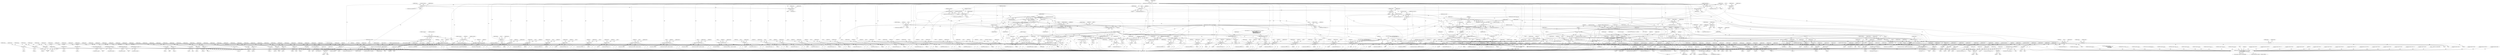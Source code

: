 digraph "0_tcpdump_bea2686c296b79609060a104cc139810785b0739@API" {
"1000320" [label="(Call,obj_tlen=rsvp_obj_len-sizeof(struct rsvp_object_header))"];
"1000322" [label="(Call,rsvp_obj_len-sizeof(struct rsvp_object_header))"];
"1000301" [label="(Call,tlen < rsvp_obj_len)"];
"1000172" [label="(Call,tlen>=sizeof(struct rsvp_object_header))"];
"1000150" [label="(MethodParameterIn,u_int tlen)"];
"1000215" [label="(Call,rsvp_obj_len < sizeof(struct rsvp_object_header))"];
"1000199" [label="(Call,rsvp_obj_len % 4)"];
"1000187" [label="(Call,rsvp_obj_len=EXTRACT_16BITS(rsvp_obj_header->length))"];
"1000189" [label="(Call,EXTRACT_16BITS(rsvp_obj_header->length))"];
"1000349" [label="(Call,obj_tlen < 8)"];
"1000387" [label="(Call,obj_tlen-=8)"];
"1000396" [label="(Call,obj_tlen < 20)"];
"1000440" [label="(Call,obj_tlen-=20)"];
"1000449" [label="(Call,obj_tlen < 36)"];
"1000476" [label="(Call,obj_tlen-=36)"];
"1000485" [label="(Call,obj_tlen < 26)"];
"1000511" [label="(Call,obj_tlen-=26)"];
"1000520" [label="(Call,obj_tlen < 12)"];
"1000547" [label="(Call,obj_tlen-=12)"];
"1000557" [label="(Call,obj_tlen < 12)"];
"1000584" [label="(Call,obj_tlen-=12)"];
"1000602" [label="(Call,obj_tlen < sizeof(struct in_addr))"];
"1000619" [label="(Call,obj_tlen-=sizeof(struct in_addr))"];
"1000630" [label="(Call,obj_tlen < sizeof(struct in6_addr))"];
"1000647" [label="(Call,obj_tlen-=sizeof(struct in6_addr))"];
"1000667" [label="(Call,obj_tlen < sizeof(struct in_addr))"];
"1000684" [label="(Call,obj_tlen-=sizeof(struct in_addr))"];
"1000695" [label="(Call,obj_tlen < sizeof(struct in6_addr))"];
"1000712" [label="(Call,obj_tlen-=sizeof(struct in6_addr))"];
"1000735" [label="(Call,obj_tlen >= 4)"];
"1000748" [label="(Call,obj_tlen-=4)"];
"1000757" [label="(Call,obj_tlen < 4)"];
"1000772" [label="(Call,obj_tlen-=4)"];
"1000781" [label="(Call,obj_tlen < 12)"];
"1000808" [label="(Call,obj_tlen-=12)"];
"1000826" [label="(Call,obj_tlen < 4)"];
"1000849" [label="(Call,obj_tlen-=4)"];
"1000867" [label="(Call,obj_tlen < 8)"];
"1000888" [label="(Call,obj_tlen-=8)"];
"1000897" [label="(Call,obj_tlen < 20)"];
"1000918" [label="(Call,obj_tlen-=20)"];
"1000927" [label="(Call,obj_tlen < 40)"];
"1000961" [label="(Call,obj_tlen-=40)"];
"1000970" [label="(Call,obj_tlen < 8)"];
"1000991" [label="(Call,obj_tlen-=8)"];
"1001000" [label="(Call,obj_tlen < 16)"];
"1001034" [label="(Call,obj_tlen-=16)"];
"1001052" [label="(Call,obj_tlen >= 4)"];
"1001070" [label="(Call,obj_tlen-=4)"];
"1001079" [label="(Call,obj_tlen < 12)"];
"1001153" [label="(Call,obj_tlen-=12)"];
"1001162" [label="(Call,obj_tlen < 12)"];
"1001230" [label="(Call,obj_tlen-=12)"];
"1001239" [label="(Call,obj_tlen < 4)"];
"1001292" [label="(Call,obj_tlen-=4)"];
"1001311" [label="(Call,obj_tlen >= 4)"];
"1001477" [label="(Call,obj_tlen-=*(obj_tptr+1))"];
"1001502" [label="(Call,obj_tlen < 8)"];
"1001522" [label="(Call,obj_tlen-=8)"];
"1001540" [label="(Call,obj_tlen < 8)"];
"1001560" [label="(Call,obj_tlen-=8)"];
"1001578" [label="(Call,obj_tlen < 4)"];
"1001591" [label="(Call,obj_tlen < 4+namelen)"];
"1001653" [label="(Call,obj_tlen-=4+*(obj_tptr+3))"];
"1001685" [label="(Call,obj_tlen < 4)"];
"1001691" [label="(Call,total_subobj_len = obj_tlen)"];
"1001695" [label="(Call,total_subobj_len > 0)"];
"1001700" [label="(Call,total_subobj_len < 4)"];
"1001751" [label="(Call,subobj_len > total_subobj_len)"];
"1001747" [label="(Call,subobj_len < 4 || subobj_len > total_subobj_len)"];
"1001765" [label="(Call,subobj_len < 8)"];
"1001890" [label="(Call,total_subobj_len-=subobj_len)"];
"1001893" [label="(Call,obj_tptr+=subobj_len)"];
"1001706" [label="(Call,EXTRACT_16BITS(obj_tptr))"];
"1001704" [label="(Call,subobj_len  = EXTRACT_16BITS(obj_tptr))"];
"1001748" [label="(Call,subobj_len < 4)"];
"1001786" [label="(Call,subobj_len < 20)"];
"1001896" [label="(Call,obj_tlen+=subobj_len)"];
"1001824" [label="(Call,subobj_len < 16)"];
"1001864" [label="(Call,subobj_len < 8)"];
"1001711" [label="(Call,EXTRACT_16BITS(obj_tptr+2))"];
"1001710" [label="(Call,(EXTRACT_16BITS(obj_tptr+2))>>8)"];
"1001708" [label="(Call,subobj_type = (EXTRACT_16BITS(obj_tptr+2))>>8)"];
"1001732" [label="(Call,tok2str(rsvp_obj_generalized_uni_values, \"Unknown\", subobj_type))"];
"1001712" [label="(Call,obj_tptr+2)"];
"1001719" [label="(Call,EXTRACT_16BITS(obj_tptr+2))"];
"1001718" [label="(Call,(EXTRACT_16BITS(obj_tptr+2))&0x00FF)"];
"1001716" [label="(Call,af = (EXTRACT_16BITS(obj_tptr+2))&0x00FF)"];
"1001739" [label="(Call,tok2str(af_values, \"Unknown\", af))"];
"1001720" [label="(Call,obj_tptr+2)"];
"1001778" [label="(Call,ipaddr_string(ndo, obj_tptr + 4))"];
"1001799" [label="(Call,ip6addr_string(ndo, obj_tptr + 4))"];
"1003366" [label="(Call,print_unknown_data(ndo, tptr + sizeof(struct rsvp_object_header), \"\n\t    \", /* FIXME indentation */\n                               rsvp_obj_len - sizeof(struct rsvp_object_header)))"];
"1001780" [label="(Call,obj_tptr + 4)"];
"1001801" [label="(Call,obj_tptr + 4)"];
"1001840" [label="(Call,EXTRACT_32BITS(obj_tptr+4))"];
"1001839" [label="(Call,(EXTRACT_32BITS(obj_tptr+4))>>31)"];
"1001841" [label="(Call,obj_tptr+4)"];
"1001847" [label="(Call,EXTRACT_32BITS(obj_tptr+4))"];
"1001846" [label="(Call,(EXTRACT_32BITS(obj_tptr+4))&0xFF)"];
"1001848" [label="(Call,obj_tptr+4)"];
"1001853" [label="(Call,EXTRACT_32BITS(obj_tptr+8))"];
"1001854" [label="(Call,obj_tptr+8)"];
"1001857" [label="(Call,EXTRACT_32BITS(obj_tptr + 12))"];
"1001858" [label="(Call,obj_tptr + 12)"];
"1001879" [label="(Call,EXTRACT_32BITS(obj_tptr + 4))"];
"1001878" [label="(Call,(EXTRACT_32BITS(obj_tptr + 4)) >> 24)"];
"1001880" [label="(Call,obj_tptr + 4)"];
"1001918" [label="(Call,obj_tlen < 8)"];
"1001939" [label="(Call,obj_tlen-=8)"];
"1001954" [label="(Call,obj_tlen < 20)"];
"1001975" [label="(Call,obj_tlen-=20)"];
"1001996" [label="(Call,obj_tlen < 4)"];
"1002011" [label="(Call,obj_tlen-=4)"];
"1002031" [label="(Call,obj_tlen < 4)"];
"1002060" [label="(Call,obj_tlen-=4)"];
"1002064" [label="(Call,obj_tlen >= 4)"];
"1002106" [label="(Call,obj_tlen-=4)"];
"1002116" [label="(Call,rsvp_intserv_print(ndo, obj_tptr, obj_tlen))"];
"1002071" [label="(Call,EXTRACT_16BITS(obj_tptr+2))"];
"1002070" [label="(Call,EXTRACT_16BITS(obj_tptr+2)<<2)"];
"1002068" [label="(Call,intserv_serv_tlen=EXTRACT_16BITS(obj_tptr+2)<<2)"];
"1002110" [label="(Call,intserv_serv_tlen>=4)"];
"1002128" [label="(Call,intserv_serv_tlen-=processed)"];
"1002072" [label="(Call,obj_tptr+2)"];
"1002096" [label="(Call,obj_tptr+1)"];
"1002103" [label="(Call,obj_tptr+=4)"];
"1002114" [label="(Call,processed = rsvp_intserv_print(ndo, obj_tptr, obj_tlen))"];
"1002121" [label="(Call,processed == 0)"];
"1002125" [label="(Call,obj_tlen-=processed)"];
"1002131" [label="(Call,obj_tptr+=processed)"];
"1002146" [label="(Call,obj_tlen < 8)"];
"1002167" [label="(Call,obj_tlen-=8)"];
"1002176" [label="(Call,obj_tlen < 20)"];
"1002197" [label="(Call,obj_tlen-=20)"];
"1002206" [label="(Call,obj_tlen < 20)"];
"1002227" [label="(Call,obj_tlen-=20)"];
"1002236" [label="(Call,obj_tlen < 20)"];
"1002257" [label="(Call,obj_tlen-=20)"];
"1002266" [label="(Call,obj_tlen < 40)"];
"1002300" [label="(Call,obj_tlen-=40)"];
"1002309" [label="(Call,obj_tlen < 8)"];
"1002330" [label="(Call,obj_tlen-=8)"];
"1002339" [label="(Call,obj_tlen < 16)"];
"1002373" [label="(Call,obj_tlen-=16)"];
"1002398" [label="(Call,obj_tlen < sizeof(struct rsvp_obj_frr_t))"];
"1002480" [label="(Call,obj_tlen-=sizeof(struct rsvp_obj_frr_t))"];
"1002491" [label="(Call,obj_tlen < 16)"];
"1002565" [label="(Call,obj_tlen-=16)"];
"1002583" [label="(Call,obj_tlen >= 8)"];
"1002603" [label="(Call,obj_tlen-=8)"];
"1002634" [label="(Call,obj_tlen-=4)"];
"1002653" [label="(Call,obj_tlen < 8)"];
"1002733" [label="(Call,obj_tlen-=8)"];
"1002743" [label="(Call,obj_tlen < 20)"];
"1002803" [label="(Call,obj_tlen-=20)"];
"1002821" [label="(Call,obj_tlen < 4)"];
"1002844" [label="(Call,obj_tlen-=4)"];
"1002851" [label="(Call,obj_tlen >= 2 + padbytes)"];
"1002878" [label="(Call,obj_tlen < *(obj_tptr+1))"];
"1002888" [label="(Call,*(obj_tptr+1) < 2)"];
"1002909" [label="(Call,obj_tlen-=*(obj_tptr+1))"];
"1002915" [label="(Call,obj_tptr+=*(obj_tptr+1))"];
"1002874" [label="(Call,obj_tptr + 1)"];
"1002881" [label="(Call,obj_tptr+1)"];
"1002890" [label="(Call,obj_tptr+1)"];
"1002897" [label="(Call,print_unknown_data(ndo, obj_tptr + 2, \"\n\t\t\", *(obj_tptr + 1) - 2))"];
"1002899" [label="(Call,obj_tptr + 2)"];
"1002905" [label="(Call,obj_tptr + 1)"];
"1002912" [label="(Call,obj_tptr+1)"];
"1002918" [label="(Call,obj_tptr+1)"];
"1002936" [label="(Call,obj_tlen < 8)"];
"1002956" [label="(Call,obj_tlen-=4)"];
"1002963" [label="(Call,obj_tlen >= 4)"];
"1002979" [label="(Call,obj_tlen-=4)"];
"1002997" [label="(Call,obj_tlen < sizeof(struct rsvp_obj_integrity_t))"];
"1003120" [label="(Call,obj_tlen+=sizeof(struct rsvp_obj_integrity_t))"];
"1003140" [label="(Call,obj_tlen < 4)"];
"1003158" [label="(Call,obj_tlen-=4)"];
"1003176" [label="(Call,obj_tlen < 4)"];
"1003212" [label="(Call,obj_tlen < 12)"];
"1003234" [label="(Call,obj_tlen-=12)"];
"1003287" [label="(Call,obj_tlen < 4)"];
"1003303" [label="(Call,obj_tlen-=4)"];
"1003350" [label="(Call,print_unknown_data(ndo, obj_tptr, \"\n\t    \", obj_tlen))"];
"1003312" [label="(Call,obj_tlen < 16)"];
"1003328" [label="(Call,obj_tlen-=16)"];
"1003242" [label="(Call,obj_tlen-=4)"];
"1003252" [label="(Call,obj_tlen >= 4)"];
"1003270" [label="(Call,obj_tlen-=4)"];
"1003355" [label="(ControlStructure,break;)"];
"1000528" [label="(Identifier,ndo)"];
"1001510" [label="(Identifier,ndo)"];
"1000963" [label="(Literal,40)"];
"1000217" [label="(Call,sizeof(struct rsvp_object_header))"];
"1000935" [label="(Identifier,ndo)"];
"1000756" [label="(ControlStructure,if (obj_tlen < 4))"];
"1002214" [label="(Identifier,ndo)"];
"1000397" [label="(Identifier,obj_tlen)"];
"1002013" [label="(Literal,4)"];
"1000194" [label="(Identifier,rsvp_obj_ctype)"];
"1000765" [label="(Identifier,ndo)"];
"1002311" [label="(Literal,8)"];
"1000198" [label="(ControlStructure,if(rsvp_obj_len % 4))"];
"1003354" [label="(Identifier,obj_tlen)"];
"1002583" [label="(Call,obj_tlen >= 8)"];
"1002845" [label="(Identifier,obj_tlen)"];
"1002891" [label="(Identifier,obj_tptr)"];
"1001071" [label="(Identifier,obj_tlen)"];
"1001699" [label="(ControlStructure,if (total_subobj_len < 4))"];
"1000145" [label="(MethodParameterIn,netdissect_options *ndo)"];
"1001786" [label="(Call,subobj_len < 20)"];
"1002338" [label="(ControlStructure,if (obj_tlen < 16))"];
"1002803" [label="(Call,obj_tlen-=20)"];
"1001998" [label="(Literal,4)"];
"1001732" [label="(Call,tok2str(rsvp_obj_generalized_uni_values, \"Unknown\", subobj_type))"];
"1000851" [label="(Literal,4)"];
"1003384" [label="(Literal,0)"];
"1003142" [label="(Literal,4)"];
"1001053" [label="(Identifier,obj_tlen)"];
"1000962" [label="(Identifier,obj_tlen)"];
"1001239" [label="(Call,obj_tlen < 4)"];
"1000190" [label="(Call,rsvp_obj_header->length)"];
"1001049" [label="(Block,)"];
"1003145" [label="(Literal,1)"];
"1001718" [label="(Call,(EXTRACT_16BITS(obj_tptr+2))&0x00FF)"];
"1002241" [label="(Literal,1)"];
"1001653" [label="(Call,obj_tlen-=4+*(obj_tptr+3))"];
"1001976" [label="(Identifier,obj_tlen)"];
"1001748" [label="(Call,subobj_len < 4)"];
"1002030" [label="(ControlStructure,if (obj_tlen < 4))"];
"1001850" [label="(Literal,4)"];
"1003217" [label="(Literal,1)"];
"1002584" [label="(Identifier,obj_tlen)"];
"1001764" [label="(ControlStructure,if (subobj_len < 8))"];
"1000619" [label="(Call,obj_tlen-=sizeof(struct in_addr))"];
"1001087" [label="(Identifier,ndo)"];
"1001863" [label="(ControlStructure,if (subobj_len < 8))"];
"1002332" [label="(Literal,8)"];
"1001895" [label="(Identifier,subobj_len)"];
"1000521" [label="(Identifier,obj_tlen)"];
"1002201" [label="(Identifier,obj_tptr)"];
"1001055" [label="(Block,)"];
"1002132" [label="(Identifier,obj_tptr)"];
"1003121" [label="(Identifier,obj_tlen)"];
"1000238" [label="(Identifier,ndo)"];
"1002078" [label="(Identifier,ndo)"];
"1001167" [label="(Literal,1)"];
"1000749" [label="(Identifier,obj_tlen)"];
"1001548" [label="(Identifier,ndo)"];
"1002915" [label="(Call,obj_tptr+=*(obj_tptr+1))"];
"1002068" [label="(Call,intserv_serv_tlen=EXTRACT_16BITS(obj_tptr+2)<<2)"];
"1001700" [label="(Call,total_subobj_len < 4)"];
"1001979" [label="(Identifier,obj_tptr)"];
"1000772" [label="(Call,obj_tlen-=4)"];
"1003368" [label="(Call,tptr + sizeof(struct rsvp_object_header))"];
"1001780" [label="(Call,obj_tptr + 4)"];
"1000328" [label="(Call,ND_TTEST2(*tptr, rsvp_obj_len))"];
"1002769" [label="(Call,ip6addr_string(ndo, obj_tptr))"];
"1000562" [label="(Literal,1)"];
"1002920" [label="(Literal,1)"];
"1003258" [label="(Identifier,ndo)"];
"1002748" [label="(Literal,1)"];
"1002901" [label="(Literal,2)"];
"1000584" [label="(Call,obj_tlen-=12)"];
"1000486" [label="(Identifier,obj_tlen)"];
"1002125" [label="(Call,obj_tlen-=processed)"];
"1003141" [label="(Identifier,obj_tlen)"];
"1003176" [label="(Call,obj_tlen < 4)"];
"1000762" [label="(Literal,1)"];
"1001162" [label="(Call,obj_tlen < 12)"];
"1001537" [label="(Block,)"];
"1001698" [label="(Block,)"];
"1000395" [label="(ControlStructure,if (obj_tlen < 20))"];
"1002400" [label="(Call,sizeof(struct rsvp_obj_frr_t))"];
"1000676" [label="(Identifier,ndo)"];
"1000875" [label="(Identifier,ndo)"];
"1000899" [label="(Literal,20)"];
"1001894" [label="(Identifier,obj_tptr)"];
"1002147" [label="(Identifier,obj_tlen)"];
"1003238" [label="(Identifier,obj_tptr)"];
"1001310" [label="(ControlStructure,while(obj_tlen >= 4 ))"];
"1002852" [label="(Identifier,obj_tlen)"];
"1002912" [label="(Call,obj_tptr+1)"];
"1001870" [label="(Literal,1)"];
"1000652" [label="(Identifier,obj_tptr)"];
"1002957" [label="(Identifier,obj_tlen)"];
"1001882" [label="(Literal,4)"];
"1001154" [label="(Identifier,obj_tlen)"];
"1002821" [label="(Call,obj_tlen < 4)"];
"1002609" [label="(ControlStructure,break;)"];
"1002744" [label="(Identifier,obj_tlen)"];
"1000520" [label="(Call,obj_tlen < 12)"];
"1003330" [label="(Literal,16)"];
"1002323" [label="(Call,ipaddr_string(ndo, obj_tptr))"];
"1002482" [label="(Call,sizeof(struct rsvp_obj_frr_t))"];
"1001847" [label="(Call,EXTRACT_32BITS(obj_tptr+4))"];
"1000689" [label="(Identifier,obj_tptr)"];
"1002886" [label="(Literal,1)"];
"1002847" [label="(Call,obj_tptr+=4)"];
"1002364" [label="(Call,ipaddr_string(ndo, obj_tptr+8))"];
"1003140" [label="(Call,obj_tlen < 4)"];
"1002918" [label="(Call,obj_tptr+1)"];
"1000302" [label="(Identifier,tlen)"];
"1001489" [label="(ControlStructure,break;)"];
"1001084" [label="(Literal,1)"];
"1002654" [label="(Identifier,obj_tlen)"];
"1002395" [label="(Block,)"];
"1001918" [label="(Call,obj_tlen < 8)"];
"1000599" [label="(Block,)"];
"1000850" [label="(Identifier,obj_tlen)"];
"1001691" [label="(Call,total_subobj_len = obj_tlen)"];
"1002028" [label="(Block,)"];
"1002119" [label="(Identifier,obj_tlen)"];
"1003373" [label="(Call,rsvp_obj_len - sizeof(struct rsvp_object_header))"];
"1000735" [label="(Call,obj_tlen >= 4)"];
"1002907" [label="(Literal,1)"];
"1003208" [label="(Block,)"];
"1001842" [label="(Identifier,obj_tptr)"];
"1001079" [label="(Call,obj_tlen < 12)"];
"1000303" [label="(Identifier,rsvp_obj_len)"];
"1002873" [label="(Call,*(obj_tptr + 1))"];
"1002909" [label="(Call,obj_tlen-=*(obj_tptr+1))"];
"1000928" [label="(Identifier,obj_tlen)"];
"1002649" [label="(Block,)"];
"1002902" [label="(Literal,\"\n\t\t\")"];
"1001968" [label="(Call,ip6addr_string(ndo, obj_tptr))"];
"1001234" [label="(Identifier,obj_tptr)"];
"1000205" [label="(Identifier,ndo)"];
"1000454" [label="(Literal,1)"];
"1003252" [label="(Call,obj_tlen >= 4)"];
"1001580" [label="(Literal,4)"];
"1000738" [label="(Block,)"];
"1001791" [label="(Literal,1)"];
"1002340" [label="(Identifier,obj_tlen)"];
"1001940" [label="(Identifier,obj_tlen)"];
"1002374" [label="(Identifier,obj_tlen)"];
"1002932" [label="(Block,)"];
"1001739" [label="(Call,tok2str(af_values, \"Unknown\", af))"];
"1002877" [label="(ControlStructure,if (obj_tlen < *(obj_tptr+1)))"];
"1000588" [label="(Identifier,obj_tptr)"];
"1001593" [label="(Call,4+namelen)"];
"1002660" [label="(Identifier,error_code)"];
"1002012" [label="(Identifier,obj_tlen)"];
"1000630" [label="(Call,obj_tlen < sizeof(struct in6_addr))"];
"1000301" [label="(Call,tlen < rsvp_obj_len)"];
"1001787" [label="(Identifier,subobj_len)"];
"1002879" [label="(Identifier,obj_tlen)"];
"1002733" [label="(Call,obj_tlen-=8)"];
"1000322" [label="(Call,rsvp_obj_len-sizeof(struct rsvp_object_header))"];
"1000896" [label="(ControlStructure,if (obj_tlen < 20))"];
"1001955" [label="(Identifier,obj_tlen)"];
"1003175" [label="(ControlStructure,if (obj_tlen < 4))"];
"1003245" [label="(Call,obj_tptr+=4)"];
"1000970" [label="(Call,obj_tlen < 8)"];
"1000556" [label="(ControlStructure,if (obj_tlen < 12))"];
"1000348" [label="(ControlStructure,if (obj_tlen < 8))"];
"1003331" [label="(Call,obj_tptr+=16)"];
"1001477" [label="(Call,obj_tlen-=*(obj_tptr+1))"];
"1001540" [label="(Call,obj_tlen < 8)"];
"1002607" [label="(Identifier,obj_tptr)"];
"1002490" [label="(ControlStructure,if (obj_tlen < 16))"];
"1002072" [label="(Call,obj_tptr+2)"];
"1000201" [label="(Literal,4)"];
"1001710" [label="(Call,(EXTRACT_16BITS(obj_tptr+2))>>8)"];
"1000902" [label="(Literal,1)"];
"1002175" [label="(ControlStructure,if (obj_tlen < 20))"];
"1001752" [label="(Identifier,subobj_len)"];
"1000776" [label="(Identifier,obj_tptr)"];
"1001598" [label="(Literal,1)"];
"1000644" [label="(Call,ip6addr_string(ndo, obj_tptr))"];
"1003253" [label="(Identifier,obj_tlen)"];
"1001705" [label="(Identifier,subobj_len)"];
"1001405" [label="(Call,ipaddr_string(ndo, obj_tptr+2))"];
"1002117" [label="(Identifier,ndo)"];
"1002582" [label="(ControlStructure,while(obj_tlen >= 8))"];
"1002095" [label="(Call,*(obj_tptr+1))"];
"1002652" [label="(ControlStructure,if (obj_tlen < 8))"];
"1002956" [label="(Call,obj_tlen-=4)"];
"1000736" [label="(Identifier,obj_tlen)"];
"1002208" [label="(Literal,20)"];
"1001893" [label="(Call,obj_tptr+=subobj_len)"];
"1003125" [label="(Identifier,obj_tptr)"];
"1001247" [label="(Identifier,ndo)"];
"1002603" [label="(Call,obj_tlen-=8)"];
"1002996" [label="(ControlStructure,if (obj_tlen < sizeof(struct rsvp_obj_integrity_t)))"];
"1001857" [label="(Call,EXTRACT_32BITS(obj_tptr + 12))"];
"1001939" [label="(Call,obj_tlen-=8)"];
"1002859" [label="(Identifier,ndo)"];
"1001170" [label="(Identifier,ndo)"];
"1002805" [label="(Literal,20)"];
"1000898" [label="(Identifier,obj_tlen)"];
"1001833" [label="(Identifier,ndo)"];
"1000324" [label="(Call,sizeof(struct rsvp_object_header))"];
"1000480" [label="(Identifier,obj_tptr)"];
"1003305" [label="(Literal,4)"];
"1002063" [label="(ControlStructure,while (obj_tlen >= 4))"];
"1003158" [label="(Call,obj_tlen-=4)"];
"1002301" [label="(Identifier,obj_tlen)"];
"1002112" [label="(Literal,4)"];
"1001823" [label="(ControlStructure,if (subobj_len < 16))"];
"1001526" [label="(Identifier,obj_tptr)"];
"1003100" [label="(Call,signature_verify(ndo, pptr, plen,\n                                            obj_ptr.rsvp_obj_integrity->digest,\n                                            rsvp_clear_checksum,\n                                            rsvp_com_header))"];
"1001070" [label="(Call,obj_tlen-=4)"];
"1001996" [label="(Call,obj_tlen < 4)"];
"1001794" [label="(Identifier,ndo)"];
"1002110" [label="(Call,intserv_serv_tlen>=4)"];
"1000449" [label="(Call,obj_tlen < 36)"];
"1002237" [label="(Identifier,obj_tlen)"];
"1002965" [label="(Literal,4)"];
"1003314" [label="(Literal,16)"];
"1002123" [label="(Literal,0)"];
"1002962" [label="(ControlStructure,while(obj_tlen >= 4))"];
"1000478" [label="(Literal,36)"];
"1003380" [label="(Call,tlen-=rsvp_obj_len)"];
"1000398" [label="(Literal,20)"];
"1000696" [label="(Identifier,obj_tlen)"];
"1000444" [label="(Identifier,obj_tptr)"];
"1001051" [label="(ControlStructure,while(obj_tlen >= 4 ))"];
"1002983" [label="(Identifier,obj_tptr)"];
"1002994" [label="(Block,)"];
"1003235" [label="(Identifier,obj_tlen)"];
"1001897" [label="(Identifier,obj_tlen)"];
"1003329" [label="(Identifier,obj_tlen)"];
"1000176" [label="(Block,)"];
"1001693" [label="(Identifier,obj_tlen)"];
"1001312" [label="(Identifier,obj_tlen)"];
"1000150" [label="(MethodParameterIn,u_int tlen)"];
"1001584" [label="(Call,namelen = *(obj_tptr+3))"];
"1001923" [label="(Literal,1)"];
"1003160" [label="(Literal,4)"];
"1003148" [label="(Identifier,ndo)"];
"1000620" [label="(Identifier,obj_tlen)"];
"1002036" [label="(Literal,1)"];
"1000892" [label="(Identifier,obj_tptr)"];
"1000350" [label="(Identifier,obj_tlen)"];
"1003244" [label="(Literal,4)"];
"1001715" [label="(Literal,8)"];
"1000750" [label="(Literal,4)"];
"1001614" [label="(Call,safeputchar(ndo, *(obj_tptr + 4 + i)))"];
"1001008" [label="(Identifier,ndo)"];
"1001839" [label="(Call,(EXTRACT_32BITS(obj_tptr+4))>>31)"];
"1002314" [label="(Literal,1)"];
"1002605" [label="(Literal,8)"];
"1000868" [label="(Identifier,obj_tlen)"];
"1002031" [label="(Call,obj_tlen < 4)"];
"1000867" [label="(Call,obj_tlen < 8)"];
"1001744" [label="(Identifier,af)"];
"1001296" [label="(Identifier,obj_tptr)"];
"1001692" [label="(Identifier,total_subobj_len)"];
"1003178" [label="(Literal,4)"];
"1002881" [label="(Call,obj_tptr+1)"];
"1000929" [label="(Literal,40)"];
"1002889" [label="(Call,*(obj_tptr+1))"];
"1001230" [label="(Call,obj_tlen-=12)"];
"1002177" [label="(Identifier,obj_tlen)"];
"1003177" [label="(Identifier,obj_tlen)"];
"1001799" [label="(Call,ip6addr_string(ndo, obj_tptr + 4))"];
"1003181" [label="(Literal,1)"];
"1001076" [label="(ControlStructure,break;)"];
"1002167" [label="(Call,obj_tlen-=8)"];
"1002969" [label="(Identifier,ndo)"];
"1000485" [label="(Call,obj_tlen < 26)"];
"1001575" [label="(Block,)"];
"1002997" [label="(Call,obj_tlen < sizeof(struct rsvp_obj_integrity_t))"];
"1002742" [label="(ControlStructure,if (obj_tlen < 20))"];
"1002106" [label="(Call,obj_tlen-=4)"];
"1002565" [label="(Call,obj_tlen-=16)"];
"1002259" [label="(Literal,20)"];
"1000890" [label="(Literal,8)"];
"1000783" [label="(Literal,12)"];
"1001919" [label="(Identifier,obj_tlen)"];
"1002331" [label="(Identifier,obj_tlen)"];
"1000825" [label="(ControlStructure,if (obj_tlen < 4))"];
"1000315" [label="(Identifier,obj_tptr)"];
"1002118" [label="(Identifier,obj_tptr)"];
"1000789" [label="(Identifier,ndo)"];
"1000354" [label="(Literal,1)"];
"1000216" [label="(Identifier,rsvp_obj_len)"];
"1000666" [label="(ControlStructure,if (obj_tlen < sizeof(struct in_addr)))"];
"1001662" [label="(Identifier,obj_tptr)"];
"1002404" [label="(Literal,1)"];
"1003270" [label="(Call,obj_tlen-=4)"];
"1000639" [label="(Identifier,ndo)"];
"1000558" [label="(Identifier,obj_tlen)"];
"1000961" [label="(Call,obj_tlen-=40)"];
"1001855" [label="(Identifier,obj_tptr)"];
"1002122" [label="(Identifier,processed)"];
"1002397" [label="(ControlStructure,if (obj_tlen < sizeof(struct rsvp_obj_frr_t)))"];
"1002151" [label="(Literal,1)"];
"1000601" [label="(ControlStructure,if (obj_tlen < sizeof(struct in_addr)))"];
"1001314" [label="(Block,)"];
"1002634" [label="(Call,obj_tlen-=4)"];
"1002964" [label="(Identifier,obj_tlen)"];
"1003220" [label="(Identifier,ndo)"];
"1002896" [label="(Literal,1)"];
"1002875" [label="(Identifier,obj_tptr)"];
"1001696" [label="(Identifier,total_subobj_len)"];
"1002108" [label="(Literal,4)"];
"1001864" [label="(Call,subobj_len < 8)"];
"1001731" [label="(Block,)"];
"1000188" [label="(Identifier,rsvp_obj_len)"];
"1001734" [label="(Literal,\"Unknown\")"];
"1001865" [label="(Identifier,subobj_len)"];
"1002887" [label="(ControlStructure,if (*(obj_tptr+1) < 2))"];
"1000926" [label="(ControlStructure,if (obj_tlen < 40))"];
"1000477" [label="(Identifier,obj_tlen)"];
"1000199" [label="(Call,rsvp_obj_len % 4)"];
"1003120" [label="(Call,obj_tlen+=sizeof(struct rsvp_obj_integrity_t))"];
"1000396" [label="(Call,obj_tlen < 20)"];
"1002492" [label="(Identifier,obj_tlen)"];
"1002339" [label="(Call,obj_tlen < 16)"];
"1001561" [label="(Identifier,obj_tlen)"];
"1000320" [label="(Call,obj_tlen=rsvp_obj_len-sizeof(struct rsvp_object_header))"];
"1003162" [label="(Identifier,obj_tptr)"];
"1000476" [label="(Call,obj_tlen-=36)"];
"1001892" [label="(Identifier,subobj_len)"];
"1000831" [label="(Literal,1)"];
"1002653" [label="(Call,obj_tlen < 8)"];
"1002015" [label="(Identifier,obj_tptr)"];
"1002480" [label="(Call,obj_tlen-=sizeof(struct rsvp_obj_frr_t))"];
"1000174" [label="(Call,sizeof(struct rsvp_object_header))"];
"1001773" [label="(Identifier,ndo)"];
"1003313" [label="(Identifier,obj_tlen)"];
"1000493" [label="(Identifier,ndo)"];
"1002304" [label="(Identifier,obj_tptr)"];
"1002936" [label="(Call,obj_tlen < 8)"];
"1000442" [label="(Literal,20)"];
"1000808" [label="(Call,obj_tlen-=12)"];
"1002238" [label="(Literal,20)"];
"1000741" [label="(Identifier,ndo)"];
"1001977" [label="(Literal,20)"];
"1002127" [label="(Identifier,processed)"];
"1001564" [label="(Identifier,obj_tptr)"];
"1002903" [label="(Call,*(obj_tptr + 1) - 2)"];
"1003254" [label="(Literal,4)"];
"1002116" [label="(Call,rsvp_intserv_print(ndo, obj_tptr, obj_tlen))"];
"1001871" [label="(Call,ND_PRINT((ndo, \"%s    Service level: %u\",\n                               ident, (EXTRACT_32BITS(obj_tptr + 4)) >> 24)))"];
"1000712" [label="(Call,obj_tlen-=sizeof(struct in6_addr))"];
"1003236" [label="(Literal,12)"];
"1001975" [label="(Call,obj_tlen-=20)"];
"1003267" [label="(Call,obj_tptr+=4)"];
"1000179" [label="(Identifier,tptr)"];
"1000782" [label="(Identifier,obj_tlen)"];
"1001707" [label="(Identifier,obj_tptr)"];
"1000557" [label="(Call,obj_tlen < 12)"];
"1003350" [label="(Call,print_unknown_data(ndo, obj_tptr, \"\n\t    \", obj_tlen))"];
"1002807" [label="(Identifier,obj_tptr)"];
"1000834" [label="(Identifier,ndo)"];
"1002300" [label="(Call,obj_tlen-=40)"];
"1002377" [label="(Identifier,obj_tptr)"];
"1000189" [label="(Call,EXTRACT_16BITS(rsvp_obj_header->length))"];
"1000616" [label="(Call,ipaddr_string(ndo, obj_tptr))"];
"1002890" [label="(Call,obj_tptr+1)"];
"1002906" [label="(Identifier,obj_tptr)"];
"1001746" [label="(ControlStructure,if(subobj_len < 4 || subobj_len > total_subobj_len))"];
"1002097" [label="(Identifier,obj_tptr)"];
"1002904" [label="(Call,*(obj_tptr + 1))"];
"1001318" [label="(Identifier,obj_tptr)"];
"1002344" [label="(Literal,1)"];
"1000330" [label="(Identifier,tptr)"];
"1003366" [label="(Call,print_unknown_data(ndo, tptr + sizeof(struct rsvp_object_header), \"\n\t    \", /* FIXME indentation */\n                               rsvp_obj_len - sizeof(struct rsvp_object_header)))"];
"1000401" [label="(Literal,1)"];
"1001771" [label="(Call,ND_PRINT((ndo, \"%s    UNI IPv4 TNA address: %s\",\n                                   ident, ipaddr_string(ndo, obj_tptr + 4))))"];
"1002916" [label="(Identifier,obj_tptr)"];
"1001721" [label="(Identifier,obj_tptr)"];
"1002804" [label="(Identifier,obj_tlen)"];
"1000184" [label="(Call,(const struct rsvp_object_header *)tptr)"];
"1003320" [label="(Identifier,ndo)"];
"1000484" [label="(ControlStructure,if (obj_tlen < 26))"];
"1001962" [label="(Identifier,ndo)"];
"1000307" [label="(Identifier,ndo)"];
"1002190" [label="(Call,ip6addr_string(ndo, obj_tptr))"];
"1003356" [label="(ControlStructure,if (ndo->ndo_vflag > 1 || hexdump == TRUE))"];
"1000321" [label="(Identifier,obj_tlen)"];
"1001541" [label="(Identifier,obj_tlen)"];
"1002148" [label="(Literal,8)"];
"1000748" [label="(Call,obj_tlen-=4)"];
"1000471" [label="(Call,ip6addr_string(ndo, obj_tptr + 20))"];
"1002856" [label="(Block,)"];
"1002160" [label="(Call,ipaddr_string(ndo, obj_tptr))"];
"1002124" [label="(ControlStructure,break;)"];
"1000547" [label="(Call,obj_tlen-=12)"];
"1002734" [label="(Identifier,obj_tlen)"];
"1001876" [label="(Block,)"];
"1001054" [label="(Literal,4)"];
"1002981" [label="(Literal,4)"];
"1001997" [label="(Identifier,obj_tlen)"];
"1003246" [label="(Identifier,obj_tptr)"];
"1000701" [label="(Literal,1)"];
"1000717" [label="(Identifier,obj_tptr)"];
"1001843" [label="(Literal,4)"];
"1000681" [label="(Call,ipaddr_string(ndo, obj_tptr))"];
"1002098" [label="(Literal,1)"];
"1002060" [label="(Call,obj_tlen-=4)"];
"1003234" [label="(Call,obj_tlen-=12)"];
"1001716" [label="(Call,af = (EXTRACT_16BITS(obj_tptr+2))&0x00FF)"];
"1000357" [label="(Identifier,ndo)"];
"1000559" [label="(Literal,12)"];
"1000773" [label="(Identifier,obj_tlen)"];
"1002168" [label="(Identifier,obj_tlen)"];
"1002569" [label="(Identifier,obj_tptr)"];
"1001686" [label="(Identifier,obj_tlen)"];
"1001801" [label="(Call,obj_tptr + 4)"];
"1000586" [label="(Literal,12)"];
"1000173" [label="(Identifier,tlen)"];
"1001232" [label="(Literal,12)"];
"1001542" [label="(Literal,8)"];
"1001654" [label="(Identifier,obj_tlen)"];
"1001711" [label="(Call,EXTRACT_16BITS(obj_tptr+2))"];
"1001858" [label="(Call,obj_tptr + 12)"];
"1000734" [label="(ControlStructure,while(obj_tlen >= 4 ))"];
"1002619" [label="(Block,)"];
"1003214" [label="(Literal,12)"];
"1001484" [label="(Identifier,obj_tptr)"];
"1001687" [label="(Literal,4)"];
"1001803" [label="(Literal,4)"];
"1001851" [label="(Literal,0xFF)"];
"1002120" [label="(ControlStructure,if (processed == 0))"];
"1000602" [label="(Call,obj_tlen < sizeof(struct in_addr))"];
"1000389" [label="(Literal,8)"];
"1002844" [label="(Call,obj_tlen-=4)"];
"1003251" [label="(ControlStructure,while(obj_tlen >= 4 ))"];
"1002061" [label="(Identifier,obj_tlen)"];
"1002181" [label="(Literal,1)"];
"1001776" [label="(Block,)"];
"1001592" [label="(Identifier,obj_tlen)"];
"1002199" [label="(Literal,20)"];
"1002822" [label="(Identifier,obj_tlen)"];
"1002499" [label="(Identifier,bw)"];
"1000172" [label="(Call,tlen>=sizeof(struct rsvp_object_header))"];
"1000222" [label="(Identifier,ndo)"];
"1001779" [label="(Identifier,ndo)"];
"1000905" [label="(Identifier,ndo)"];
"1000608" [label="(Literal,1)"];
"1002235" [label="(ControlStructure,if (obj_tlen < 20))"];
"1000673" [label="(Literal,1)"];
"1002914" [label="(Literal,1)"];
"1002197" [label="(Call,obj_tlen-=20)"];
"1001655" [label="(Call,4+*(obj_tptr+3))"];
"1000978" [label="(Identifier,ndo)"];
"1001735" [label="(Identifier,subobj_type)"];
"1002075" [label="(Literal,2)"];
"1000758" [label="(Identifier,obj_tlen)"];
"1002128" [label="(Call,intserv_serv_tlen-=processed)"];
"1002979" [label="(Call,obj_tlen-=4)"];
"1001853" [label="(Call,EXTRACT_32BITS(obj_tptr+8))"];
"1002823" [label="(Literal,4)"];
"1001900" [label="(Identifier,total_subobj_len)"];
"1002853" [label="(Call,2 + padbytes)"];
"1001770" [label="(Literal,1)"];
"1002134" [label="(ControlStructure,break;)"];
"1002658" [label="(Literal,1)"];
"1001697" [label="(Literal,0)"];
"1001738" [label="(Block,)"];
"1001914" [label="(Block,)"];
"1002266" [label="(Call,obj_tlen < 40)"];
"1000975" [label="(Literal,1)"];
"1002888" [label="(Call,*(obj_tptr+1) < 2)"];
"1001503" [label="(Identifier,obj_tlen)"];
"1000697" [label="(Call,sizeof(struct in6_addr))"];
"1001896" [label="(Call,obj_tlen+=subobj_len)"];
"1003159" [label="(Identifier,obj_tlen)"];
"1002880" [label="(Call,*(obj_tptr+1))"];
"1002267" [label="(Identifier,obj_tlen)"];
"1001926" [label="(Identifier,ndo)"];
"1001313" [label="(Literal,4)"];
"1000757" [label="(Call,obj_tlen < 4)"];
"1001238" [label="(ControlStructure,if (obj_tlen < 4))"];
"1001034" [label="(Call,obj_tlen-=16)"];
"1003243" [label="(Identifier,obj_tlen)"];
"1002073" [label="(Identifier,obj_tptr)"];
"1003275" [label="(ControlStructure,break;)"];
"1001856" [label="(Literal,8)"];
"1002131" [label="(Call,obj_tptr+=processed)"];
"1001792" [label="(Call,ND_PRINT((ndo, \"%s    UNI IPv6 TNA address: %s\",\n                                   ident, ip6addr_string(ndo, obj_tptr + 4))))"];
"1001754" [label="(ControlStructure,goto invalid;)"];
"1003287" [label="(Call,obj_tlen < 4)"];
"1002941" [label="(Literal,1)"];
"1000603" [label="(Identifier,obj_tlen)"];
"1000542" [label="(Call,ipaddr_string(ndo, obj_tptr + 8))"];
"1002145" [label="(ControlStructure,if (obj_tlen < 8))"];
"1002146" [label="(Call,obj_tlen < 8)"];
"1002198" [label="(Identifier,obj_tlen)"];
"1000752" [label="(Identifier,obj_tptr)"];
"1002291" [label="(Call,ip6addr_string(ndo, obj_tptr+20))"];
"1002205" [label="(ControlStructure,if (obj_tlen < 20))"];
"1002679" [label="(Call,ipaddr_string(ndo, obj_tptr))"];
"1000869" [label="(Literal,8)"];
"1002850" [label="(ControlStructure,while(obj_tlen >= 2 + padbytes))"];
"1002960" [label="(Identifier,obj_tptr)"];
"1002069" [label="(Identifier,intserv_serv_tlen)"];
"1002268" [label="(Literal,40)"];
"1001078" [label="(ControlStructure,if (obj_tlen < 12))"];
"1002207" [label="(Identifier,obj_tlen)"];
"1000448" [label="(ControlStructure,if (obj_tlen < 36))"];
"1003139" [label="(ControlStructure,if (obj_tlen < 4))"];
"1001562" [label="(Literal,8)"];
"1001694" [label="(ControlStructure,while(total_subobj_len > 0))"];
"1001498" [label="(Block,)"];
"1002071" [label="(Call,EXTRACT_16BITS(obj_tptr+2))"];
"1001766" [label="(Identifier,subobj_len)"];
"1002743" [label="(Call,obj_tlen < 20)"];
"1001709" [label="(Identifier,subobj_type)"];
"1001830" [label="(Literal,1)"];
"1001708" [label="(Call,subobj_type = (EXTRACT_16BITS(obj_tptr+2))>>8)"];
"1000314" [label="(Call,obj_tptr=tptr+sizeof(struct rsvp_object_header))"];
"1003211" [label="(ControlStructure,if (obj_tlen < 12))"];
"1002126" [label="(Identifier,obj_tlen)"];
"1002589" [label="(Identifier,ndo)"];
"1001956" [label="(Literal,20)"];
"1002980" [label="(Identifier,obj_tlen)"];
"1003237" [label="(Call,obj_tptr+=12)"];
"1001717" [label="(Identifier,af)"];
"1002586" [label="(Block,)"];
"1000404" [label="(Identifier,ndo)"];
"1002481" [label="(Identifier,obj_tlen)"];
"1000441" [label="(Identifier,obj_tlen)"];
"1000522" [label="(Literal,12)"];
"1001714" [label="(Literal,2)"];
"1002066" [label="(Literal,4)"];
"1000754" [label="(ControlStructure,break;)"];
"1002001" [label="(Literal,1)"];
"1002735" [label="(Literal,8)"];
"1001954" [label="(Call,obj_tlen < 20)"];
"1000440" [label="(Call,obj_tlen-=20)"];
"1000918" [label="(Call,obj_tlen-=20)"];
"1001524" [label="(Literal,8)"];
"1000565" [label="(Identifier,ndo)"];
"1002178" [label="(Literal,20)"];
"1002898" [label="(Identifier,ndo)"];
"1003292" [label="(Literal,1)"];
"1000667" [label="(Call,obj_tlen < sizeof(struct in_addr))"];
"1001678" [label="(Block,)"];
"1001866" [label="(Literal,8)"];
"1001723" [label="(Literal,0x00FF)"];
"1000632" [label="(Call,sizeof(struct in6_addr))"];
"1003372" [label="(Literal,\"\n\t    \")"];
"1001523" [label="(Identifier,obj_tlen)"];
"1001943" [label="(Identifier,obj_tptr)"];
"1002169" [label="(Literal,8)"];
"1002261" [label="(Identifier,obj_tptr)"];
"1002567" [label="(Literal,16)"];
"1000809" [label="(Identifier,obj_tlen)"];
"1002062" [label="(Literal,4)"];
"1000585" [label="(Identifier,obj_tlen)"];
"1002143" [label="(Block,)"];
"1002655" [label="(Literal,8)"];
"1001917" [label="(ControlStructure,if (obj_tlen < 8))"];
"1003300" [label="(Call,ipaddr_string(ndo, obj_tptr))"];
"1000889" [label="(Identifier,obj_tlen)"];
"1003367" [label="(Identifier,ndo)"];
"1003006" [label="(Identifier,obj_ptr)"];
"1003328" [label="(Call,obj_tlen-=16)"];
"1002874" [label="(Call,obj_tptr + 1)"];
"1000866" [label="(ControlStructure,if (obj_tlen < 8))"];
"1001479" [label="(Call,*(obj_tptr+1))"];
"1001778" [label="(Call,ipaddr_string(ndo, obj_tptr + 4))"];
"1002491" [label="(Call,obj_tlen < 16)"];
"1000786" [label="(Literal,1)"];
"1001591" [label="(Call,obj_tlen < 4+namelen)"];
"1001860" [label="(Literal,12)"];
"1000487" [label="(Literal,26)"];
"1001702" [label="(Literal,4)"];
"1001797" [label="(Block,)"];
"1001501" [label="(ControlStructure,if (obj_tlen < 8))"];
"1002963" [label="(Call,obj_tlen >= 4)"];
"1001742" [label="(Identifier,af)"];
"1000214" [label="(ControlStructure,if(rsvp_obj_len < sizeof(struct rsvp_object_header)))"];
"1001080" [label="(Identifier,obj_tlen)"];
"1001883" [label="(Literal,24)"];
"1003312" [label="(Call,obj_tlen < 16)"];
"1001824" [label="(Call,subobj_len < 16)"];
"1000410" [label="(Call,ip6addr_string(ndo, obj_tptr))"];
"1002399" [label="(Identifier,obj_tlen)"];
"1003311" [label="(ControlStructure,if (obj_tlen < 16))"];
"1001712" [label="(Call,obj_tptr+2)"];
"1003353" [label="(Literal,\"\n\t    \")"];
"1001164" [label="(Literal,12)"];
"1002330" [label="(Call,obj_tlen-=8)"];
"1000694" [label="(ControlStructure,if (obj_tlen < sizeof(struct in6_addr)))"];
"1002826" [label="(Literal,1)"];
"1002745" [label="(Literal,20)"];
"1002937" [label="(Identifier,obj_tlen)"];
"1000810" [label="(Literal,12)"];
"1000952" [label="(Call,ip6addr_string(ndo, obj_tptr+20))"];
"1000391" [label="(Identifier,obj_tptr)"];
"1000349" [label="(Call,obj_tlen < 8)"];
"1000624" [label="(Identifier,obj_tptr)"];
"1000713" [label="(Identifier,obj_tlen)"];
"1000919" [label="(Identifier,obj_tlen)"];
"1002176" [label="(Call,obj_tlen < 20)"];
"1000965" [label="(Identifier,obj_tptr)"];
"1003307" [label="(Identifier,obj_tptr)"];
"1000781" [label="(Call,obj_tlen < 12)"];
"1002598" [label="(Call,ipaddr_string(ndo, obj_tptr + 4))"];
"1001713" [label="(Identifier,obj_tptr)"];
"1002271" [label="(Literal,1)"];
"1001522" [label="(Call,obj_tlen-=8)"];
"1002827" [label="(Call,padbytes = EXTRACT_16BITS(obj_tptr+2))"];
"1000911" [label="(Call,ip6addr_string(ndo, obj_tptr))"];
"1001852" [label="(Block,)"];
"1001959" [label="(Literal,1)"];
"1000972" [label="(Literal,8)"];
"1000991" [label="(Call,obj_tlen-=8)"];
"1001311" [label="(Call,obj_tlen >= 4)"];
"1001703" [label="(ControlStructure,goto invalid;)"];
"1000647" [label="(Call,obj_tlen-=sizeof(struct in6_addr))"];
"1001920" [label="(Literal,8)"];
"1000300" [label="(ControlStructure,if(tlen < rsvp_obj_len))"];
"1001081" [label="(Literal,12)"];
"1000200" [label="(Identifier,rsvp_obj_len)"];
"1000549" [label="(Literal,12)"];
"1002039" [label="(Identifier,ndo)"];
"1003271" [label="(Identifier,obj_tlen)"];
"1000457" [label="(Identifier,ndo)"];
"1000888" [label="(Call,obj_tlen-=8)"];
"1001035" [label="(Identifier,obj_tlen)"];
"1000363" [label="(Call,ipaddr_string(ndo, obj_tptr))"];
"1002308" [label="(ControlStructure,if (obj_tlen < 8))"];
"1002407" [label="(Identifier,bw)"];
"1002878" [label="(Call,obj_tlen < *(obj_tptr+1))"];
"1001720" [label="(Call,obj_tptr+2)"];
"1002257" [label="(Call,obj_tlen-=20)"];
"1001244" [label="(Literal,1)"];
"1001859" [label="(Identifier,obj_tptr)"];
"1000704" [label="(Identifier,ndo)"];
"1002341" [label="(Literal,16)"];
"1001767" [label="(Literal,8)"];
"1002828" [label="(Identifier,padbytes)"];
"1001601" [label="(Identifier,ndo)"];
"1002851" [label="(Call,obj_tlen >= 2 + padbytes)"];
"1002604" [label="(Identifier,obj_tlen)"];
"1002636" [label="(Literal,4)"];
"1000604" [label="(Call,sizeof(struct in_addr))"];
"1001750" [label="(Literal,4)"];
"1002130" [label="(Identifier,processed)"];
"1001719" [label="(Call,EXTRACT_16BITS(obj_tptr+2))"];
"1000872" [label="(Literal,1)"];
"1001873" [label="(Identifier,ndo)"];
"1003122" [label="(Call,sizeof(struct rsvp_obj_integrity_t))"];
"1000631" [label="(Identifier,obj_tlen)"];
"1000780" [label="(ControlStructure,if (obj_tlen < 12))"];
"1003378" [label="(Identifier,tptr)"];
"1002114" [label="(Call,processed = rsvp_intserv_print(ndo, obj_tptr, obj_tlen))"];
"1002921" [label="(ControlStructure,break;)"];
"1001507" [label="(Literal,1)"];
"1001058" [label="(Identifier,ndo)"];
"1002919" [label="(Identifier,obj_tptr)"];
"1001695" [label="(Call,total_subobj_len > 0)"];
"1002133" [label="(Identifier,processed)"];
"1002317" [label="(Identifier,ndo)"];
"1001993" [label="(Block,)"];
"1000881" [label="(Call,ipaddr_string(ndo, obj_tptr))"];
"1001881" [label="(Identifier,obj_tptr)"];
"1001579" [label="(Identifier,obj_tlen)"];
"1000519" [label="(ControlStructure,if (obj_tlen < 12))"];
"1001825" [label="(Identifier,subobj_len)"];
"1000323" [label="(Identifier,rsvp_obj_len)"];
"1001036" [label="(Literal,16)"];
"1001504" [label="(Literal,8)"];
"1000995" [label="(Identifier,obj_tptr)"];
"1001740" [label="(Identifier,af_values)"];
"1002302" [label="(Literal,40)"];
"1001737" [label="(Identifier,subobj_type)"];
"1001741" [label="(Literal,\"Unknown\")"];
"1002638" [label="(Identifier,obj_tptr)"];
"1002818" [label="(Block,)"];
"1003183" [label="(Identifier,action)"];
"1002057" [label="(Call,obj_tptr+=4)"];
"1002944" [label="(Identifier,ndo)"];
"1003284" [label="(Block,)"];
"1002244" [label="(Identifier,ndo)"];
"1001932" [label="(Call,ipaddr_string(ndo, obj_tptr))"];
"1000387" [label="(Call,obj_tlen-=8)"];
"1001785" [label="(ControlStructure,if (subobj_len < 20))"];
"1001578" [label="(Call,obj_tlen < 4)"];
"1001840" [label="(Call,EXTRACT_32BITS(obj_tptr+4))"];
"1003332" [label="(Identifier,obj_tptr)"];
"1002310" [label="(Identifier,obj_tlen)"];
"1000636" [label="(Literal,1)"];
"1001545" [label="(Literal,1)"];
"1002171" [label="(Identifier,obj_tptr)"];
"1000897" [label="(Call,obj_tlen < 20)"];
"1002876" [label="(Literal,1)"];
"1001880" [label="(Call,obj_tptr + 4)"];
"1000511" [label="(Call,obj_tlen-=26)"];
"1001005" [label="(Literal,1)"];
"1001585" [label="(Identifier,namelen)"];
"1002154" [label="(Identifier,ndo)"];
"1002635" [label="(Identifier,obj_tlen)"];
"1001502" [label="(Call,obj_tlen < 8)"];
"1000451" [label="(Literal,36)"];
"1000971" [label="(Identifier,obj_tlen)"];
"1002004" [label="(Identifier,ndo)"];
"1002033" [label="(Literal,4)"];
"1002067" [label="(Block,)"];
"1002750" [label="(Identifier,error_code)"];
"1001163" [label="(Identifier,obj_tlen)"];
"1001025" [label="(Call,ipaddr_string(ndo, obj_tptr+8))"];
"1001577" [label="(ControlStructure,if (obj_tlen < 4))"];
"1000827" [label="(Identifier,obj_tlen)"];
"1002109" [label="(ControlStructure,while (intserv_serv_tlen>=4))"];
"1000551" [label="(Identifier,obj_tptr)"];
"1000922" [label="(Identifier,obj_tptr)"];
"1001846" [label="(Call,(EXTRACT_32BITS(obj_tptr+4))&0xFF)"];
"1000864" [label="(Block,)"];
"1001849" [label="(Identifier,obj_tptr)"];
"1001231" [label="(Identifier,obj_tlen)"];
"1002334" [label="(Identifier,obj_tptr)"];
"1002236" [label="(Call,obj_tlen < 20)"];
"1001002" [label="(Literal,16)"];
"1000969" [label="(ControlStructure,if (obj_tlen < 8))"];
"1000388" [label="(Identifier,obj_tlen)"];
"1002585" [label="(Literal,8)"];
"1001539" [label="(ControlStructure,if (obj_tlen < 8))"];
"1000828" [label="(Literal,4)"];
"1000853" [label="(Identifier,obj_tptr)"];
"1001826" [label="(Literal,16)"];
"1002229" [label="(Literal,20)"];
"1001781" [label="(Identifier,obj_tptr)"];
"1001074" [label="(Identifier,obj_tptr)"];
"1003242" [label="(Call,obj_tlen-=4)"];
"1000686" [label="(Call,sizeof(struct in_addr))"];
"1002938" [label="(Literal,8)"];
"1001788" [label="(Literal,20)"];
"1002566" [label="(Identifier,obj_tlen)"];
"1001878" [label="(Call,(EXTRACT_32BITS(obj_tptr + 4)) >> 24)"];
"1002227" [label="(Call,obj_tlen-=20)"];
"1002111" [label="(Identifier,intserv_serv_tlen)"];
"1002274" [label="(Identifier,ndo)"];
"1002103" [label="(Call,obj_tptr+=4)"];
"1003317" [label="(Literal,1)"];
"1003255" [label="(Block,)"];
"1000649" [label="(Call,sizeof(struct in6_addr))"];
"1002104" [label="(Identifier,obj_tptr)"];
"1002206" [label="(Call,obj_tlen < 20)"];
"1001001" [label="(Identifier,obj_tlen)"];
"1002096" [label="(Call,obj_tptr+1)"];
"1000346" [label="(Block,)"];
"1002258" [label="(Identifier,obj_tlen)"];
"1001941" [label="(Literal,8)"];
"1001240" [label="(Identifier,obj_tlen)"];
"1002892" [label="(Literal,1)"];
"1001000" [label="(Call,obj_tlen < 16)"];
"1002999" [label="(Call,sizeof(struct rsvp_obj_integrity_t))"];
"1001690" [label="(Literal,1)"];
"1002309" [label="(Call,obj_tlen < 8)"];
"1003289" [label="(Literal,4)"];
"1001747" [label="(Call,subobj_len < 4 || subobj_len > total_subobj_len)"];
"1001854" [label="(Call,obj_tptr+8)"];
"1000579" [label="(Call,ipaddr_string(ndo, obj_tptr + 8))"];
"1001753" [label="(Identifier,total_subobj_len)"];
"1002905" [label="(Call,obj_tptr + 1)"];
"1000548" [label="(Identifier,obj_tlen)"];
"1001241" [label="(Literal,4)"];
"1001879" [label="(Call,EXTRACT_32BITS(obj_tptr + 4))"];
"1001038" [label="(Identifier,obj_tptr)"];
"1001845" [label="(Block,)"];
"1002032" [label="(Identifier,obj_tlen)"];
"1003303" [label="(Call,obj_tlen-=4)"];
"1002265" [label="(ControlStructure,if (obj_tlen < 40))"];
"1000171" [label="(ControlStructure,while(tlen>=sizeof(struct rsvp_object_header)))"];
"1000215" [label="(Call,rsvp_obj_len < sizeof(struct rsvp_object_header))"];
"1002846" [label="(Literal,4)"];
"1002917" [label="(Call,*(obj_tptr+1))"];
"1000664" [label="(Block,)"];
"1001293" [label="(Identifier,obj_tlen)"];
"1000714" [label="(Call,sizeof(struct in6_addr))"];
"1001890" [label="(Call,total_subobj_len-=subobj_len)"];
"1001953" [label="(ControlStructure,if (obj_tlen < 20))"];
"1002911" [label="(Call,*(obj_tptr+1))"];
"1001685" [label="(Call,obj_tlen < 4)"];
"1000669" [label="(Call,sizeof(struct in_addr))"];
"1001831" [label="(Call,ND_PRINT((ndo, \"%s    U-bit: %x, Label type: %u, Logical port id: %u, Label: %u\",\n                               ident,\n                               ((EXTRACT_32BITS(obj_tptr+4))>>31),\n                               ((EXTRACT_32BITS(obj_tptr+4))&0xFF),\n                               EXTRACT_32BITS(obj_tptr+8),\n                               EXTRACT_32BITS(obj_tptr + 12))))"];
"1001706" [label="(Call,EXTRACT_16BITS(obj_tptr))"];
"1001155" [label="(Literal,12)"];
"1002347" [label="(Identifier,ndo)"];
"1000685" [label="(Identifier,obj_tlen)"];
"1003003" [label="(Literal,1)"];
"1001704" [label="(Call,subobj_len  = EXTRACT_16BITS(obj_tptr))"];
"1001782" [label="(Literal,4)"];
"1000774" [label="(Literal,4)"];
"1001157" [label="(Identifier,obj_tptr)"];
"1003137" [label="(Block,)"];
"1003272" [label="(Literal,4)"];
"1000611" [label="(Identifier,ndo)"];
"1002373" [label="(Call,obj_tlen-=16)"];
"1000490" [label="(Literal,1)"];
"1000351" [label="(Literal,8)"];
"1001161" [label="(ControlStructure,if (obj_tlen < 12))"];
"1003352" [label="(Identifier,obj_tptr)"];
"1000629" [label="(ControlStructure,if (obj_tlen < sizeof(struct in6_addr)))"];
"1000513" [label="(Literal,26)"];
"1000621" [label="(Call,sizeof(struct in_addr))"];
"1001684" [label="(ControlStructure,if (obj_tlen < 4))"];
"1002184" [label="(Identifier,ndo)"];
"1000920" [label="(Literal,20)"];
"1001294" [label="(Literal,4)"];
"1003306" [label="(Call,obj_tptr+=4)"];
"1002493" [label="(Literal,16)"];
"1003274" [label="(Identifier,subchannel)"];
"1000695" [label="(Call,obj_tlen < sizeof(struct in6_addr))"];
"1002998" [label="(Identifier,obj_tlen)"];
"1003212" [label="(Call,obj_tlen < 12)"];
"1001802" [label="(Identifier,obj_tptr)"];
"1002913" [label="(Identifier,obj_tptr)"];
"1003409" [label="(MethodReturn,RET)"];
"1002107" [label="(Identifier,obj_tlen)"];
"1002074" [label="(Literal,2)"];
"1002737" [label="(Identifier,obj_tptr)"];
"1002848" [label="(Identifier,obj_tptr)"];
"1001583" [label="(Literal,1)"];
"1002899" [label="(Call,obj_tptr + 2)"];
"1002900" [label="(Identifier,obj_tptr)"];
"1002211" [label="(Literal,1)"];
"1001841" [label="(Call,obj_tptr+4)"];
"1000187" [label="(Call,rsvp_obj_len=EXTRACT_16BITS(rsvp_obj_header->length))"];
"1000148" [label="(MethodParameterIn,const u_char *tptr)"];
"1000927" [label="(Call,obj_tlen < 40)"];
"1001838" [label="(Block,)"];
"1003288" [label="(Identifier,obj_tlen)"];
"1002228" [label="(Identifier,obj_tlen)"];
"1002231" [label="(Identifier,obj_tptr)"];
"1002375" [label="(Literal,16)"];
"1002935" [label="(ControlStructure,if (obj_tlen < 8))"];
"1003351" [label="(Identifier,ndo)"];
"1000849" [label="(Call,obj_tlen-=4)"];
"1000984" [label="(Call,ipaddr_string(ndo, obj_tptr))"];
"1000450" [label="(Identifier,obj_tlen)"];
"1002121" [label="(Call,processed == 0)"];
"1002883" [label="(Literal,1)"];
"1002985" [label="(ControlStructure,break;)"];
"1003286" [label="(ControlStructure,if (obj_tlen < 4))"];
"1002820" [label="(ControlStructure,if (obj_tlen < 4))"];
"1002897" [label="(Call,print_unknown_data(ndo, obj_tptr + 2, \"\n\t\t\", *(obj_tptr + 1) - 2))"];
"1003213" [label="(Identifier,obj_tlen)"];
"1001153" [label="(Call,obj_tlen-=12)"];
"1003304" [label="(Identifier,obj_tlen)"];
"1000812" [label="(Identifier,obj_tptr)"];
"1002220" [label="(Call,ip6addr_string(ndo, obj_tptr))"];
"1002250" [label="(Call,ipaddr_string(ndo, obj_tptr))"];
"1002485" [label="(Identifier,obj_tptr)"];
"1000992" [label="(Identifier,obj_tlen)"];
"1000506" [label="(Call,ip6addr_string(ndo, obj_tptr + 8))"];
"1002958" [label="(Literal,4)"];
"1002129" [label="(Identifier,intserv_serv_tlen)"];
"1002065" [label="(Identifier,obj_tlen)"];
"1002893" [label="(Literal,2)"];
"1003344" [label="(ControlStructure,if (ndo->ndo_vflag <= 1))"];
"1000684" [label="(Call,obj_tlen-=sizeof(struct in_addr))"];
"1000759" [label="(Literal,4)"];
"1000932" [label="(Literal,1)"];
"1001756" [label="(Identifier,subobj_type)"];
"1001751" [label="(Call,subobj_len > total_subobj_len)"];
"1001590" [label="(ControlStructure,if (obj_tlen < 4+namelen))"];
"1001726" [label="(Identifier,ndo)"];
"1001995" [label="(ControlStructure,if (obj_tlen < 4))"];
"1000993" [label="(Literal,8)"];
"1001292" [label="(Call,obj_tlen-=4)"];
"1000737" [label="(Literal,4)"];
"1002105" [label="(Literal,4)"];
"1003325" [label="(Call,ip6addr_string(ndo, obj_tptr))"];
"1000512" [label="(Identifier,obj_tlen)"];
"1001052" [label="(Call,obj_tlen >= 4)"];
"1000525" [label="(Literal,1)"];
"1002064" [label="(Call,obj_tlen >= 4)"];
"1000999" [label="(ControlStructure,if (obj_tlen < 16))"];
"1002115" [label="(Identifier,processed)"];
"1001898" [label="(Identifier,subobj_len)"];
"1000826" [label="(Call,obj_tlen < 4)"];
"1001765" [label="(Call,subobj_len < 8)"];
"1002070" [label="(Call,EXTRACT_16BITS(obj_tptr+2)<<2)"];
"1001891" [label="(Identifier,total_subobj_len)"];
"1000709" [label="(Call,ip6addr_string(ndo, obj_tptr))"];
"1001800" [label="(Identifier,ndo)"];
"1001844" [label="(Literal,31)"];
"1000668" [label="(Identifier,obj_tlen)"];
"1001749" [label="(Identifier,subobj_len)"];
"1003295" [label="(Identifier,ndo)"];
"1002398" [label="(Call,obj_tlen < sizeof(struct rsvp_obj_frr_t))"];
"1000648" [label="(Identifier,obj_tlen)"];
"1000823" [label="(Block,)"];
"1001478" [label="(Identifier,obj_tlen)"];
"1002496" [label="(Literal,1)"];
"1001072" [label="(Literal,4)"];
"1002011" [label="(Call,obj_tlen-=4)"];
"1000732" [label="(Block,)"];
"1002113" [label="(Block,)"];
"1001848" [label="(Call,obj_tptr+4)"];
"1001701" [label="(Identifier,total_subobj_len)"];
"1001722" [label="(Literal,2)"];
"1000515" [label="(Identifier,obj_tptr)"];
"1002882" [label="(Identifier,obj_tptr)"];
"1001560" [label="(Call,obj_tlen-=8)"];
"1002910" [label="(Identifier,obj_tlen)"];
"1001733" [label="(Identifier,rsvp_obj_generalized_uni_values)"];
"1002966" [label="(Block,)"];
"1000320" -> "1000176"  [label="AST: "];
"1000320" -> "1000322"  [label="CFG: "];
"1000321" -> "1000320"  [label="AST: "];
"1000322" -> "1000320"  [label="AST: "];
"1000330" -> "1000320"  [label="CFG: "];
"1000320" -> "1003409"  [label="DDG: "];
"1000320" -> "1003409"  [label="DDG: "];
"1000322" -> "1000320"  [label="DDG: "];
"1000320" -> "1000349"  [label="DDG: "];
"1000320" -> "1000396"  [label="DDG: "];
"1000320" -> "1000449"  [label="DDG: "];
"1000320" -> "1000485"  [label="DDG: "];
"1000320" -> "1000520"  [label="DDG: "];
"1000320" -> "1000557"  [label="DDG: "];
"1000320" -> "1000602"  [label="DDG: "];
"1000320" -> "1000630"  [label="DDG: "];
"1000320" -> "1000667"  [label="DDG: "];
"1000320" -> "1000695"  [label="DDG: "];
"1000320" -> "1000735"  [label="DDG: "];
"1000320" -> "1000757"  [label="DDG: "];
"1000320" -> "1000781"  [label="DDG: "];
"1000320" -> "1000826"  [label="DDG: "];
"1000320" -> "1000867"  [label="DDG: "];
"1000320" -> "1000897"  [label="DDG: "];
"1000320" -> "1000927"  [label="DDG: "];
"1000320" -> "1000970"  [label="DDG: "];
"1000320" -> "1001000"  [label="DDG: "];
"1000320" -> "1001052"  [label="DDG: "];
"1000320" -> "1001079"  [label="DDG: "];
"1000320" -> "1001162"  [label="DDG: "];
"1000320" -> "1001239"  [label="DDG: "];
"1000320" -> "1001311"  [label="DDG: "];
"1000320" -> "1001477"  [label="DDG: "];
"1000320" -> "1001502"  [label="DDG: "];
"1000320" -> "1001540"  [label="DDG: "];
"1000320" -> "1001578"  [label="DDG: "];
"1000320" -> "1001685"  [label="DDG: "];
"1000320" -> "1001896"  [label="DDG: "];
"1000320" -> "1001918"  [label="DDG: "];
"1000320" -> "1001954"  [label="DDG: "];
"1000320" -> "1001996"  [label="DDG: "];
"1000320" -> "1002031"  [label="DDG: "];
"1000320" -> "1002146"  [label="DDG: "];
"1000320" -> "1002176"  [label="DDG: "];
"1000320" -> "1002206"  [label="DDG: "];
"1000320" -> "1002236"  [label="DDG: "];
"1000320" -> "1002266"  [label="DDG: "];
"1000320" -> "1002309"  [label="DDG: "];
"1000320" -> "1002339"  [label="DDG: "];
"1000320" -> "1002398"  [label="DDG: "];
"1000320" -> "1002491"  [label="DDG: "];
"1000320" -> "1002583"  [label="DDG: "];
"1000320" -> "1002634"  [label="DDG: "];
"1000320" -> "1002653"  [label="DDG: "];
"1000320" -> "1002733"  [label="DDG: "];
"1000320" -> "1002743"  [label="DDG: "];
"1000320" -> "1002803"  [label="DDG: "];
"1000320" -> "1002821"  [label="DDG: "];
"1000320" -> "1002936"  [label="DDG: "];
"1000320" -> "1002997"  [label="DDG: "];
"1000320" -> "1003140"  [label="DDG: "];
"1000320" -> "1003176"  [label="DDG: "];
"1000320" -> "1003212"  [label="DDG: "];
"1000320" -> "1003242"  [label="DDG: "];
"1000320" -> "1003287"  [label="DDG: "];
"1000320" -> "1003312"  [label="DDG: "];
"1000320" -> "1003350"  [label="DDG: "];
"1000322" -> "1000324"  [label="CFG: "];
"1000323" -> "1000322"  [label="AST: "];
"1000324" -> "1000322"  [label="AST: "];
"1000301" -> "1000322"  [label="DDG: "];
"1000322" -> "1000328"  [label="DDG: "];
"1000301" -> "1000300"  [label="AST: "];
"1000301" -> "1000303"  [label="CFG: "];
"1000302" -> "1000301"  [label="AST: "];
"1000303" -> "1000301"  [label="AST: "];
"1000307" -> "1000301"  [label="CFG: "];
"1000315" -> "1000301"  [label="CFG: "];
"1000301" -> "1003409"  [label="DDG: "];
"1000301" -> "1003409"  [label="DDG: "];
"1000301" -> "1003409"  [label="DDG: "];
"1000172" -> "1000301"  [label="DDG: "];
"1000150" -> "1000301"  [label="DDG: "];
"1000215" -> "1000301"  [label="DDG: "];
"1000301" -> "1003380"  [label="DDG: "];
"1000172" -> "1000171"  [label="AST: "];
"1000172" -> "1000174"  [label="CFG: "];
"1000173" -> "1000172"  [label="AST: "];
"1000174" -> "1000172"  [label="AST: "];
"1000179" -> "1000172"  [label="CFG: "];
"1003384" -> "1000172"  [label="CFG: "];
"1000172" -> "1003409"  [label="DDG: "];
"1000172" -> "1003409"  [label="DDG: "];
"1000150" -> "1000172"  [label="DDG: "];
"1000150" -> "1000144"  [label="AST: "];
"1000150" -> "1003409"  [label="DDG: "];
"1000150" -> "1003380"  [label="DDG: "];
"1000215" -> "1000214"  [label="AST: "];
"1000215" -> "1000217"  [label="CFG: "];
"1000216" -> "1000215"  [label="AST: "];
"1000217" -> "1000215"  [label="AST: "];
"1000222" -> "1000215"  [label="CFG: "];
"1000238" -> "1000215"  [label="CFG: "];
"1000215" -> "1003409"  [label="DDG: "];
"1000215" -> "1003409"  [label="DDG: "];
"1000199" -> "1000215"  [label="DDG: "];
"1000199" -> "1000198"  [label="AST: "];
"1000199" -> "1000201"  [label="CFG: "];
"1000200" -> "1000199"  [label="AST: "];
"1000201" -> "1000199"  [label="AST: "];
"1000205" -> "1000199"  [label="CFG: "];
"1000216" -> "1000199"  [label="CFG: "];
"1000199" -> "1003409"  [label="DDG: "];
"1000199" -> "1003409"  [label="DDG: "];
"1000187" -> "1000199"  [label="DDG: "];
"1000187" -> "1000176"  [label="AST: "];
"1000187" -> "1000189"  [label="CFG: "];
"1000188" -> "1000187"  [label="AST: "];
"1000189" -> "1000187"  [label="AST: "];
"1000194" -> "1000187"  [label="CFG: "];
"1000187" -> "1003409"  [label="DDG: "];
"1000189" -> "1000187"  [label="DDG: "];
"1000189" -> "1000190"  [label="CFG: "];
"1000190" -> "1000189"  [label="AST: "];
"1000189" -> "1003409"  [label="DDG: "];
"1000349" -> "1000348"  [label="AST: "];
"1000349" -> "1000351"  [label="CFG: "];
"1000350" -> "1000349"  [label="AST: "];
"1000351" -> "1000349"  [label="AST: "];
"1000354" -> "1000349"  [label="CFG: "];
"1000357" -> "1000349"  [label="CFG: "];
"1000349" -> "1003409"  [label="DDG: "];
"1000349" -> "1003409"  [label="DDG: "];
"1000349" -> "1000387"  [label="DDG: "];
"1000387" -> "1000346"  [label="AST: "];
"1000387" -> "1000389"  [label="CFG: "];
"1000388" -> "1000387"  [label="AST: "];
"1000389" -> "1000387"  [label="AST: "];
"1000391" -> "1000387"  [label="CFG: "];
"1000387" -> "1003409"  [label="DDG: "];
"1000396" -> "1000395"  [label="AST: "];
"1000396" -> "1000398"  [label="CFG: "];
"1000397" -> "1000396"  [label="AST: "];
"1000398" -> "1000396"  [label="AST: "];
"1000401" -> "1000396"  [label="CFG: "];
"1000404" -> "1000396"  [label="CFG: "];
"1000396" -> "1003409"  [label="DDG: "];
"1000396" -> "1003409"  [label="DDG: "];
"1000396" -> "1000440"  [label="DDG: "];
"1000440" -> "1000346"  [label="AST: "];
"1000440" -> "1000442"  [label="CFG: "];
"1000441" -> "1000440"  [label="AST: "];
"1000442" -> "1000440"  [label="AST: "];
"1000444" -> "1000440"  [label="CFG: "];
"1000440" -> "1003409"  [label="DDG: "];
"1000449" -> "1000448"  [label="AST: "];
"1000449" -> "1000451"  [label="CFG: "];
"1000450" -> "1000449"  [label="AST: "];
"1000451" -> "1000449"  [label="AST: "];
"1000454" -> "1000449"  [label="CFG: "];
"1000457" -> "1000449"  [label="CFG: "];
"1000449" -> "1003409"  [label="DDG: "];
"1000449" -> "1003409"  [label="DDG: "];
"1000449" -> "1000476"  [label="DDG: "];
"1000476" -> "1000346"  [label="AST: "];
"1000476" -> "1000478"  [label="CFG: "];
"1000477" -> "1000476"  [label="AST: "];
"1000478" -> "1000476"  [label="AST: "];
"1000480" -> "1000476"  [label="CFG: "];
"1000476" -> "1003409"  [label="DDG: "];
"1000485" -> "1000484"  [label="AST: "];
"1000485" -> "1000487"  [label="CFG: "];
"1000486" -> "1000485"  [label="AST: "];
"1000487" -> "1000485"  [label="AST: "];
"1000490" -> "1000485"  [label="CFG: "];
"1000493" -> "1000485"  [label="CFG: "];
"1000485" -> "1003409"  [label="DDG: "];
"1000485" -> "1003409"  [label="DDG: "];
"1000485" -> "1000511"  [label="DDG: "];
"1000511" -> "1000346"  [label="AST: "];
"1000511" -> "1000513"  [label="CFG: "];
"1000512" -> "1000511"  [label="AST: "];
"1000513" -> "1000511"  [label="AST: "];
"1000515" -> "1000511"  [label="CFG: "];
"1000511" -> "1003409"  [label="DDG: "];
"1000520" -> "1000519"  [label="AST: "];
"1000520" -> "1000522"  [label="CFG: "];
"1000521" -> "1000520"  [label="AST: "];
"1000522" -> "1000520"  [label="AST: "];
"1000525" -> "1000520"  [label="CFG: "];
"1000528" -> "1000520"  [label="CFG: "];
"1000520" -> "1003409"  [label="DDG: "];
"1000520" -> "1003409"  [label="DDG: "];
"1000520" -> "1000547"  [label="DDG: "];
"1000547" -> "1000346"  [label="AST: "];
"1000547" -> "1000549"  [label="CFG: "];
"1000548" -> "1000547"  [label="AST: "];
"1000549" -> "1000547"  [label="AST: "];
"1000551" -> "1000547"  [label="CFG: "];
"1000547" -> "1003409"  [label="DDG: "];
"1000557" -> "1000556"  [label="AST: "];
"1000557" -> "1000559"  [label="CFG: "];
"1000558" -> "1000557"  [label="AST: "];
"1000559" -> "1000557"  [label="AST: "];
"1000562" -> "1000557"  [label="CFG: "];
"1000565" -> "1000557"  [label="CFG: "];
"1000557" -> "1003409"  [label="DDG: "];
"1000557" -> "1003409"  [label="DDG: "];
"1000557" -> "1000584"  [label="DDG: "];
"1000584" -> "1000346"  [label="AST: "];
"1000584" -> "1000586"  [label="CFG: "];
"1000585" -> "1000584"  [label="AST: "];
"1000586" -> "1000584"  [label="AST: "];
"1000588" -> "1000584"  [label="CFG: "];
"1000584" -> "1003409"  [label="DDG: "];
"1000602" -> "1000601"  [label="AST: "];
"1000602" -> "1000604"  [label="CFG: "];
"1000603" -> "1000602"  [label="AST: "];
"1000604" -> "1000602"  [label="AST: "];
"1000608" -> "1000602"  [label="CFG: "];
"1000611" -> "1000602"  [label="CFG: "];
"1000602" -> "1003409"  [label="DDG: "];
"1000602" -> "1003409"  [label="DDG: "];
"1000602" -> "1000619"  [label="DDG: "];
"1000619" -> "1000599"  [label="AST: "];
"1000619" -> "1000621"  [label="CFG: "];
"1000620" -> "1000619"  [label="AST: "];
"1000621" -> "1000619"  [label="AST: "];
"1000624" -> "1000619"  [label="CFG: "];
"1000619" -> "1003409"  [label="DDG: "];
"1000630" -> "1000629"  [label="AST: "];
"1000630" -> "1000632"  [label="CFG: "];
"1000631" -> "1000630"  [label="AST: "];
"1000632" -> "1000630"  [label="AST: "];
"1000636" -> "1000630"  [label="CFG: "];
"1000639" -> "1000630"  [label="CFG: "];
"1000630" -> "1003409"  [label="DDG: "];
"1000630" -> "1003409"  [label="DDG: "];
"1000630" -> "1000647"  [label="DDG: "];
"1000647" -> "1000599"  [label="AST: "];
"1000647" -> "1000649"  [label="CFG: "];
"1000648" -> "1000647"  [label="AST: "];
"1000649" -> "1000647"  [label="AST: "];
"1000652" -> "1000647"  [label="CFG: "];
"1000647" -> "1003409"  [label="DDG: "];
"1000667" -> "1000666"  [label="AST: "];
"1000667" -> "1000669"  [label="CFG: "];
"1000668" -> "1000667"  [label="AST: "];
"1000669" -> "1000667"  [label="AST: "];
"1000673" -> "1000667"  [label="CFG: "];
"1000676" -> "1000667"  [label="CFG: "];
"1000667" -> "1003409"  [label="DDG: "];
"1000667" -> "1003409"  [label="DDG: "];
"1000667" -> "1000684"  [label="DDG: "];
"1000684" -> "1000664"  [label="AST: "];
"1000684" -> "1000686"  [label="CFG: "];
"1000685" -> "1000684"  [label="AST: "];
"1000686" -> "1000684"  [label="AST: "];
"1000689" -> "1000684"  [label="CFG: "];
"1000684" -> "1003409"  [label="DDG: "];
"1000695" -> "1000694"  [label="AST: "];
"1000695" -> "1000697"  [label="CFG: "];
"1000696" -> "1000695"  [label="AST: "];
"1000697" -> "1000695"  [label="AST: "];
"1000701" -> "1000695"  [label="CFG: "];
"1000704" -> "1000695"  [label="CFG: "];
"1000695" -> "1003409"  [label="DDG: "];
"1000695" -> "1003409"  [label="DDG: "];
"1000695" -> "1000712"  [label="DDG: "];
"1000712" -> "1000664"  [label="AST: "];
"1000712" -> "1000714"  [label="CFG: "];
"1000713" -> "1000712"  [label="AST: "];
"1000714" -> "1000712"  [label="AST: "];
"1000717" -> "1000712"  [label="CFG: "];
"1000712" -> "1003409"  [label="DDG: "];
"1000735" -> "1000734"  [label="AST: "];
"1000735" -> "1000737"  [label="CFG: "];
"1000736" -> "1000735"  [label="AST: "];
"1000737" -> "1000735"  [label="AST: "];
"1000741" -> "1000735"  [label="CFG: "];
"1000754" -> "1000735"  [label="CFG: "];
"1000735" -> "1003409"  [label="DDG: "];
"1000735" -> "1003409"  [label="DDG: "];
"1000748" -> "1000735"  [label="DDG: "];
"1000735" -> "1000748"  [label="DDG: "];
"1000748" -> "1000738"  [label="AST: "];
"1000748" -> "1000750"  [label="CFG: "];
"1000749" -> "1000748"  [label="AST: "];
"1000750" -> "1000748"  [label="AST: "];
"1000752" -> "1000748"  [label="CFG: "];
"1000757" -> "1000756"  [label="AST: "];
"1000757" -> "1000759"  [label="CFG: "];
"1000758" -> "1000757"  [label="AST: "];
"1000759" -> "1000757"  [label="AST: "];
"1000762" -> "1000757"  [label="CFG: "];
"1000765" -> "1000757"  [label="CFG: "];
"1000757" -> "1003409"  [label="DDG: "];
"1000757" -> "1003409"  [label="DDG: "];
"1000757" -> "1000772"  [label="DDG: "];
"1000772" -> "1000732"  [label="AST: "];
"1000772" -> "1000774"  [label="CFG: "];
"1000773" -> "1000772"  [label="AST: "];
"1000774" -> "1000772"  [label="AST: "];
"1000776" -> "1000772"  [label="CFG: "];
"1000772" -> "1003409"  [label="DDG: "];
"1000781" -> "1000780"  [label="AST: "];
"1000781" -> "1000783"  [label="CFG: "];
"1000782" -> "1000781"  [label="AST: "];
"1000783" -> "1000781"  [label="AST: "];
"1000786" -> "1000781"  [label="CFG: "];
"1000789" -> "1000781"  [label="CFG: "];
"1000781" -> "1003409"  [label="DDG: "];
"1000781" -> "1003409"  [label="DDG: "];
"1000781" -> "1000808"  [label="DDG: "];
"1000808" -> "1000732"  [label="AST: "];
"1000808" -> "1000810"  [label="CFG: "];
"1000809" -> "1000808"  [label="AST: "];
"1000810" -> "1000808"  [label="AST: "];
"1000812" -> "1000808"  [label="CFG: "];
"1000808" -> "1003409"  [label="DDG: "];
"1000826" -> "1000825"  [label="AST: "];
"1000826" -> "1000828"  [label="CFG: "];
"1000827" -> "1000826"  [label="AST: "];
"1000828" -> "1000826"  [label="AST: "];
"1000831" -> "1000826"  [label="CFG: "];
"1000834" -> "1000826"  [label="CFG: "];
"1000826" -> "1003409"  [label="DDG: "];
"1000826" -> "1003409"  [label="DDG: "];
"1000826" -> "1000849"  [label="DDG: "];
"1000849" -> "1000823"  [label="AST: "];
"1000849" -> "1000851"  [label="CFG: "];
"1000850" -> "1000849"  [label="AST: "];
"1000851" -> "1000849"  [label="AST: "];
"1000853" -> "1000849"  [label="CFG: "];
"1000849" -> "1003409"  [label="DDG: "];
"1000867" -> "1000866"  [label="AST: "];
"1000867" -> "1000869"  [label="CFG: "];
"1000868" -> "1000867"  [label="AST: "];
"1000869" -> "1000867"  [label="AST: "];
"1000872" -> "1000867"  [label="CFG: "];
"1000875" -> "1000867"  [label="CFG: "];
"1000867" -> "1003409"  [label="DDG: "];
"1000867" -> "1003409"  [label="DDG: "];
"1000867" -> "1000888"  [label="DDG: "];
"1000888" -> "1000864"  [label="AST: "];
"1000888" -> "1000890"  [label="CFG: "];
"1000889" -> "1000888"  [label="AST: "];
"1000890" -> "1000888"  [label="AST: "];
"1000892" -> "1000888"  [label="CFG: "];
"1000888" -> "1003409"  [label="DDG: "];
"1000897" -> "1000896"  [label="AST: "];
"1000897" -> "1000899"  [label="CFG: "];
"1000898" -> "1000897"  [label="AST: "];
"1000899" -> "1000897"  [label="AST: "];
"1000902" -> "1000897"  [label="CFG: "];
"1000905" -> "1000897"  [label="CFG: "];
"1000897" -> "1003409"  [label="DDG: "];
"1000897" -> "1003409"  [label="DDG: "];
"1000897" -> "1000918"  [label="DDG: "];
"1000918" -> "1000864"  [label="AST: "];
"1000918" -> "1000920"  [label="CFG: "];
"1000919" -> "1000918"  [label="AST: "];
"1000920" -> "1000918"  [label="AST: "];
"1000922" -> "1000918"  [label="CFG: "];
"1000918" -> "1003409"  [label="DDG: "];
"1000927" -> "1000926"  [label="AST: "];
"1000927" -> "1000929"  [label="CFG: "];
"1000928" -> "1000927"  [label="AST: "];
"1000929" -> "1000927"  [label="AST: "];
"1000932" -> "1000927"  [label="CFG: "];
"1000935" -> "1000927"  [label="CFG: "];
"1000927" -> "1003409"  [label="DDG: "];
"1000927" -> "1003409"  [label="DDG: "];
"1000927" -> "1000961"  [label="DDG: "];
"1000961" -> "1000864"  [label="AST: "];
"1000961" -> "1000963"  [label="CFG: "];
"1000962" -> "1000961"  [label="AST: "];
"1000963" -> "1000961"  [label="AST: "];
"1000965" -> "1000961"  [label="CFG: "];
"1000961" -> "1003409"  [label="DDG: "];
"1000970" -> "1000969"  [label="AST: "];
"1000970" -> "1000972"  [label="CFG: "];
"1000971" -> "1000970"  [label="AST: "];
"1000972" -> "1000970"  [label="AST: "];
"1000975" -> "1000970"  [label="CFG: "];
"1000978" -> "1000970"  [label="CFG: "];
"1000970" -> "1003409"  [label="DDG: "];
"1000970" -> "1003409"  [label="DDG: "];
"1000970" -> "1000991"  [label="DDG: "];
"1000991" -> "1000864"  [label="AST: "];
"1000991" -> "1000993"  [label="CFG: "];
"1000992" -> "1000991"  [label="AST: "];
"1000993" -> "1000991"  [label="AST: "];
"1000995" -> "1000991"  [label="CFG: "];
"1000991" -> "1003409"  [label="DDG: "];
"1001000" -> "1000999"  [label="AST: "];
"1001000" -> "1001002"  [label="CFG: "];
"1001001" -> "1001000"  [label="AST: "];
"1001002" -> "1001000"  [label="AST: "];
"1001005" -> "1001000"  [label="CFG: "];
"1001008" -> "1001000"  [label="CFG: "];
"1001000" -> "1003409"  [label="DDG: "];
"1001000" -> "1003409"  [label="DDG: "];
"1001000" -> "1001034"  [label="DDG: "];
"1001034" -> "1000864"  [label="AST: "];
"1001034" -> "1001036"  [label="CFG: "];
"1001035" -> "1001034"  [label="AST: "];
"1001036" -> "1001034"  [label="AST: "];
"1001038" -> "1001034"  [label="CFG: "];
"1001034" -> "1003409"  [label="DDG: "];
"1001052" -> "1001051"  [label="AST: "];
"1001052" -> "1001054"  [label="CFG: "];
"1001053" -> "1001052"  [label="AST: "];
"1001054" -> "1001052"  [label="AST: "];
"1001058" -> "1001052"  [label="CFG: "];
"1001076" -> "1001052"  [label="CFG: "];
"1001052" -> "1003409"  [label="DDG: "];
"1001052" -> "1003409"  [label="DDG: "];
"1001070" -> "1001052"  [label="DDG: "];
"1001052" -> "1001070"  [label="DDG: "];
"1001070" -> "1001055"  [label="AST: "];
"1001070" -> "1001072"  [label="CFG: "];
"1001071" -> "1001070"  [label="AST: "];
"1001072" -> "1001070"  [label="AST: "];
"1001074" -> "1001070"  [label="CFG: "];
"1001079" -> "1001078"  [label="AST: "];
"1001079" -> "1001081"  [label="CFG: "];
"1001080" -> "1001079"  [label="AST: "];
"1001081" -> "1001079"  [label="AST: "];
"1001084" -> "1001079"  [label="CFG: "];
"1001087" -> "1001079"  [label="CFG: "];
"1001079" -> "1003409"  [label="DDG: "];
"1001079" -> "1003409"  [label="DDG: "];
"1001079" -> "1001153"  [label="DDG: "];
"1001153" -> "1001049"  [label="AST: "];
"1001153" -> "1001155"  [label="CFG: "];
"1001154" -> "1001153"  [label="AST: "];
"1001155" -> "1001153"  [label="AST: "];
"1001157" -> "1001153"  [label="CFG: "];
"1001153" -> "1003409"  [label="DDG: "];
"1001162" -> "1001161"  [label="AST: "];
"1001162" -> "1001164"  [label="CFG: "];
"1001163" -> "1001162"  [label="AST: "];
"1001164" -> "1001162"  [label="AST: "];
"1001167" -> "1001162"  [label="CFG: "];
"1001170" -> "1001162"  [label="CFG: "];
"1001162" -> "1003409"  [label="DDG: "];
"1001162" -> "1003409"  [label="DDG: "];
"1001162" -> "1001230"  [label="DDG: "];
"1001230" -> "1001049"  [label="AST: "];
"1001230" -> "1001232"  [label="CFG: "];
"1001231" -> "1001230"  [label="AST: "];
"1001232" -> "1001230"  [label="AST: "];
"1001234" -> "1001230"  [label="CFG: "];
"1001230" -> "1003409"  [label="DDG: "];
"1001239" -> "1001238"  [label="AST: "];
"1001239" -> "1001241"  [label="CFG: "];
"1001240" -> "1001239"  [label="AST: "];
"1001241" -> "1001239"  [label="AST: "];
"1001244" -> "1001239"  [label="CFG: "];
"1001247" -> "1001239"  [label="CFG: "];
"1001239" -> "1003409"  [label="DDG: "];
"1001239" -> "1003409"  [label="DDG: "];
"1001239" -> "1001292"  [label="DDG: "];
"1001292" -> "1001049"  [label="AST: "];
"1001292" -> "1001294"  [label="CFG: "];
"1001293" -> "1001292"  [label="AST: "];
"1001294" -> "1001292"  [label="AST: "];
"1001296" -> "1001292"  [label="CFG: "];
"1001292" -> "1003409"  [label="DDG: "];
"1001311" -> "1001310"  [label="AST: "];
"1001311" -> "1001313"  [label="CFG: "];
"1001312" -> "1001311"  [label="AST: "];
"1001313" -> "1001311"  [label="AST: "];
"1001318" -> "1001311"  [label="CFG: "];
"1001489" -> "1001311"  [label="CFG: "];
"1001311" -> "1003409"  [label="DDG: "];
"1001311" -> "1003409"  [label="DDG: "];
"1001477" -> "1001311"  [label="DDG: "];
"1001311" -> "1001477"  [label="DDG: "];
"1001477" -> "1001314"  [label="AST: "];
"1001477" -> "1001479"  [label="CFG: "];
"1001478" -> "1001477"  [label="AST: "];
"1001479" -> "1001477"  [label="AST: "];
"1001484" -> "1001477"  [label="CFG: "];
"1001502" -> "1001501"  [label="AST: "];
"1001502" -> "1001504"  [label="CFG: "];
"1001503" -> "1001502"  [label="AST: "];
"1001504" -> "1001502"  [label="AST: "];
"1001507" -> "1001502"  [label="CFG: "];
"1001510" -> "1001502"  [label="CFG: "];
"1001502" -> "1003409"  [label="DDG: "];
"1001502" -> "1003409"  [label="DDG: "];
"1001502" -> "1001522"  [label="DDG: "];
"1001522" -> "1001498"  [label="AST: "];
"1001522" -> "1001524"  [label="CFG: "];
"1001523" -> "1001522"  [label="AST: "];
"1001524" -> "1001522"  [label="AST: "];
"1001526" -> "1001522"  [label="CFG: "];
"1001522" -> "1003409"  [label="DDG: "];
"1001540" -> "1001539"  [label="AST: "];
"1001540" -> "1001542"  [label="CFG: "];
"1001541" -> "1001540"  [label="AST: "];
"1001542" -> "1001540"  [label="AST: "];
"1001545" -> "1001540"  [label="CFG: "];
"1001548" -> "1001540"  [label="CFG: "];
"1001540" -> "1003409"  [label="DDG: "];
"1001540" -> "1003409"  [label="DDG: "];
"1001540" -> "1001560"  [label="DDG: "];
"1001560" -> "1001537"  [label="AST: "];
"1001560" -> "1001562"  [label="CFG: "];
"1001561" -> "1001560"  [label="AST: "];
"1001562" -> "1001560"  [label="AST: "];
"1001564" -> "1001560"  [label="CFG: "];
"1001560" -> "1003409"  [label="DDG: "];
"1001578" -> "1001577"  [label="AST: "];
"1001578" -> "1001580"  [label="CFG: "];
"1001579" -> "1001578"  [label="AST: "];
"1001580" -> "1001578"  [label="AST: "];
"1001583" -> "1001578"  [label="CFG: "];
"1001585" -> "1001578"  [label="CFG: "];
"1001578" -> "1003409"  [label="DDG: "];
"1001578" -> "1003409"  [label="DDG: "];
"1001578" -> "1001591"  [label="DDG: "];
"1001591" -> "1001590"  [label="AST: "];
"1001591" -> "1001593"  [label="CFG: "];
"1001592" -> "1001591"  [label="AST: "];
"1001593" -> "1001591"  [label="AST: "];
"1001598" -> "1001591"  [label="CFG: "];
"1001601" -> "1001591"  [label="CFG: "];
"1001591" -> "1003409"  [label="DDG: "];
"1001591" -> "1003409"  [label="DDG: "];
"1001591" -> "1003409"  [label="DDG: "];
"1001584" -> "1001591"  [label="DDG: "];
"1001591" -> "1001653"  [label="DDG: "];
"1001653" -> "1001575"  [label="AST: "];
"1001653" -> "1001655"  [label="CFG: "];
"1001654" -> "1001653"  [label="AST: "];
"1001655" -> "1001653"  [label="AST: "];
"1001662" -> "1001653"  [label="CFG: "];
"1001653" -> "1003409"  [label="DDG: "];
"1001685" -> "1001684"  [label="AST: "];
"1001685" -> "1001687"  [label="CFG: "];
"1001686" -> "1001685"  [label="AST: "];
"1001687" -> "1001685"  [label="AST: "];
"1001690" -> "1001685"  [label="CFG: "];
"1001692" -> "1001685"  [label="CFG: "];
"1001685" -> "1003409"  [label="DDG: "];
"1001685" -> "1003409"  [label="DDG: "];
"1001685" -> "1001691"  [label="DDG: "];
"1001685" -> "1001896"  [label="DDG: "];
"1001691" -> "1001678"  [label="AST: "];
"1001691" -> "1001693"  [label="CFG: "];
"1001692" -> "1001691"  [label="AST: "];
"1001693" -> "1001691"  [label="AST: "];
"1001696" -> "1001691"  [label="CFG: "];
"1001691" -> "1003409"  [label="DDG: "];
"1001691" -> "1001695"  [label="DDG: "];
"1001695" -> "1001694"  [label="AST: "];
"1001695" -> "1001697"  [label="CFG: "];
"1001696" -> "1001695"  [label="AST: "];
"1001697" -> "1001695"  [label="AST: "];
"1001701" -> "1001695"  [label="CFG: "];
"1001900" -> "1001695"  [label="CFG: "];
"1001695" -> "1003409"  [label="DDG: "];
"1001695" -> "1003409"  [label="DDG: "];
"1001890" -> "1001695"  [label="DDG: "];
"1001695" -> "1001700"  [label="DDG: "];
"1001700" -> "1001699"  [label="AST: "];
"1001700" -> "1001702"  [label="CFG: "];
"1001701" -> "1001700"  [label="AST: "];
"1001702" -> "1001700"  [label="AST: "];
"1001703" -> "1001700"  [label="CFG: "];
"1001705" -> "1001700"  [label="CFG: "];
"1001700" -> "1003409"  [label="DDG: "];
"1001700" -> "1003409"  [label="DDG: "];
"1001700" -> "1001751"  [label="DDG: "];
"1001700" -> "1001890"  [label="DDG: "];
"1001751" -> "1001747"  [label="AST: "];
"1001751" -> "1001753"  [label="CFG: "];
"1001752" -> "1001751"  [label="AST: "];
"1001753" -> "1001751"  [label="AST: "];
"1001747" -> "1001751"  [label="CFG: "];
"1001751" -> "1003409"  [label="DDG: "];
"1001751" -> "1003409"  [label="DDG: "];
"1001751" -> "1001747"  [label="DDG: "];
"1001751" -> "1001747"  [label="DDG: "];
"1001748" -> "1001751"  [label="DDG: "];
"1001751" -> "1001765"  [label="DDG: "];
"1001751" -> "1001786"  [label="DDG: "];
"1001751" -> "1001824"  [label="DDG: "];
"1001751" -> "1001864"  [label="DDG: "];
"1001751" -> "1001890"  [label="DDG: "];
"1001751" -> "1001890"  [label="DDG: "];
"1001751" -> "1001893"  [label="DDG: "];
"1001751" -> "1001896"  [label="DDG: "];
"1001747" -> "1001746"  [label="AST: "];
"1001747" -> "1001748"  [label="CFG: "];
"1001748" -> "1001747"  [label="AST: "];
"1001754" -> "1001747"  [label="CFG: "];
"1001756" -> "1001747"  [label="CFG: "];
"1001747" -> "1003409"  [label="DDG: "];
"1001747" -> "1003409"  [label="DDG: "];
"1001747" -> "1003409"  [label="DDG: "];
"1001748" -> "1001747"  [label="DDG: "];
"1001748" -> "1001747"  [label="DDG: "];
"1001765" -> "1001764"  [label="AST: "];
"1001765" -> "1001767"  [label="CFG: "];
"1001766" -> "1001765"  [label="AST: "];
"1001767" -> "1001765"  [label="AST: "];
"1001770" -> "1001765"  [label="CFG: "];
"1001773" -> "1001765"  [label="CFG: "];
"1001765" -> "1003409"  [label="DDG: "];
"1001765" -> "1003409"  [label="DDG: "];
"1001748" -> "1001765"  [label="DDG: "];
"1001765" -> "1001890"  [label="DDG: "];
"1001765" -> "1001893"  [label="DDG: "];
"1001765" -> "1001896"  [label="DDG: "];
"1001890" -> "1001698"  [label="AST: "];
"1001890" -> "1001892"  [label="CFG: "];
"1001891" -> "1001890"  [label="AST: "];
"1001892" -> "1001890"  [label="AST: "];
"1001894" -> "1001890"  [label="CFG: "];
"1001864" -> "1001890"  [label="DDG: "];
"1001824" -> "1001890"  [label="DDG: "];
"1001786" -> "1001890"  [label="DDG: "];
"1001748" -> "1001890"  [label="DDG: "];
"1001893" -> "1001698"  [label="AST: "];
"1001893" -> "1001895"  [label="CFG: "];
"1001894" -> "1001893"  [label="AST: "];
"1001895" -> "1001893"  [label="AST: "];
"1001897" -> "1001893"  [label="CFG: "];
"1001893" -> "1003409"  [label="DDG: "];
"1001893" -> "1001706"  [label="DDG: "];
"1001864" -> "1001893"  [label="DDG: "];
"1001824" -> "1001893"  [label="DDG: "];
"1001786" -> "1001893"  [label="DDG: "];
"1001748" -> "1001893"  [label="DDG: "];
"1000314" -> "1001893"  [label="DDG: "];
"1001706" -> "1001893"  [label="DDG: "];
"1001706" -> "1001704"  [label="AST: "];
"1001706" -> "1001707"  [label="CFG: "];
"1001707" -> "1001706"  [label="AST: "];
"1001704" -> "1001706"  [label="CFG: "];
"1001706" -> "1001704"  [label="DDG: "];
"1000314" -> "1001706"  [label="DDG: "];
"1001706" -> "1001711"  [label="DDG: "];
"1001706" -> "1001712"  [label="DDG: "];
"1001706" -> "1001719"  [label="DDG: "];
"1001706" -> "1001720"  [label="DDG: "];
"1001706" -> "1001778"  [label="DDG: "];
"1001706" -> "1001780"  [label="DDG: "];
"1001706" -> "1001799"  [label="DDG: "];
"1001706" -> "1001801"  [label="DDG: "];
"1001706" -> "1001840"  [label="DDG: "];
"1001706" -> "1001841"  [label="DDG: "];
"1001706" -> "1001847"  [label="DDG: "];
"1001706" -> "1001848"  [label="DDG: "];
"1001706" -> "1001853"  [label="DDG: "];
"1001706" -> "1001854"  [label="DDG: "];
"1001706" -> "1001857"  [label="DDG: "];
"1001706" -> "1001858"  [label="DDG: "];
"1001706" -> "1001879"  [label="DDG: "];
"1001706" -> "1001880"  [label="DDG: "];
"1001704" -> "1001698"  [label="AST: "];
"1001705" -> "1001704"  [label="AST: "];
"1001709" -> "1001704"  [label="CFG: "];
"1001704" -> "1003409"  [label="DDG: "];
"1001704" -> "1001748"  [label="DDG: "];
"1001748" -> "1001750"  [label="CFG: "];
"1001749" -> "1001748"  [label="AST: "];
"1001750" -> "1001748"  [label="AST: "];
"1001752" -> "1001748"  [label="CFG: "];
"1001748" -> "1003409"  [label="DDG: "];
"1001748" -> "1001786"  [label="DDG: "];
"1001748" -> "1001824"  [label="DDG: "];
"1001748" -> "1001864"  [label="DDG: "];
"1001748" -> "1001896"  [label="DDG: "];
"1001786" -> "1001785"  [label="AST: "];
"1001786" -> "1001788"  [label="CFG: "];
"1001787" -> "1001786"  [label="AST: "];
"1001788" -> "1001786"  [label="AST: "];
"1001791" -> "1001786"  [label="CFG: "];
"1001794" -> "1001786"  [label="CFG: "];
"1001786" -> "1003409"  [label="DDG: "];
"1001786" -> "1003409"  [label="DDG: "];
"1001786" -> "1001896"  [label="DDG: "];
"1001896" -> "1001698"  [label="AST: "];
"1001896" -> "1001898"  [label="CFG: "];
"1001897" -> "1001896"  [label="AST: "];
"1001898" -> "1001896"  [label="AST: "];
"1001696" -> "1001896"  [label="CFG: "];
"1001896" -> "1003409"  [label="DDG: "];
"1001896" -> "1003409"  [label="DDG: "];
"1001864" -> "1001896"  [label="DDG: "];
"1001824" -> "1001896"  [label="DDG: "];
"1001824" -> "1001823"  [label="AST: "];
"1001824" -> "1001826"  [label="CFG: "];
"1001825" -> "1001824"  [label="AST: "];
"1001826" -> "1001824"  [label="AST: "];
"1001830" -> "1001824"  [label="CFG: "];
"1001833" -> "1001824"  [label="CFG: "];
"1001824" -> "1003409"  [label="DDG: "];
"1001824" -> "1003409"  [label="DDG: "];
"1001864" -> "1001863"  [label="AST: "];
"1001864" -> "1001866"  [label="CFG: "];
"1001865" -> "1001864"  [label="AST: "];
"1001866" -> "1001864"  [label="AST: "];
"1001870" -> "1001864"  [label="CFG: "];
"1001873" -> "1001864"  [label="CFG: "];
"1001864" -> "1003409"  [label="DDG: "];
"1001864" -> "1003409"  [label="DDG: "];
"1001711" -> "1001710"  [label="AST: "];
"1001711" -> "1001712"  [label="CFG: "];
"1001712" -> "1001711"  [label="AST: "];
"1001715" -> "1001711"  [label="CFG: "];
"1001711" -> "1001710"  [label="DDG: "];
"1001710" -> "1001708"  [label="AST: "];
"1001710" -> "1001715"  [label="CFG: "];
"1001715" -> "1001710"  [label="AST: "];
"1001708" -> "1001710"  [label="CFG: "];
"1001710" -> "1001708"  [label="DDG: "];
"1001710" -> "1001708"  [label="DDG: "];
"1001708" -> "1001698"  [label="AST: "];
"1001709" -> "1001708"  [label="AST: "];
"1001717" -> "1001708"  [label="CFG: "];
"1001708" -> "1003409"  [label="DDG: "];
"1001708" -> "1001732"  [label="DDG: "];
"1001732" -> "1001731"  [label="AST: "];
"1001732" -> "1001735"  [label="CFG: "];
"1001733" -> "1001732"  [label="AST: "];
"1001734" -> "1001732"  [label="AST: "];
"1001735" -> "1001732"  [label="AST: "];
"1001737" -> "1001732"  [label="CFG: "];
"1001732" -> "1003409"  [label="DDG: "];
"1001732" -> "1003409"  [label="DDG: "];
"1001732" -> "1003409"  [label="DDG: "];
"1001712" -> "1001714"  [label="CFG: "];
"1001713" -> "1001712"  [label="AST: "];
"1001714" -> "1001712"  [label="AST: "];
"1001719" -> "1001718"  [label="AST: "];
"1001719" -> "1001720"  [label="CFG: "];
"1001720" -> "1001719"  [label="AST: "];
"1001723" -> "1001719"  [label="CFG: "];
"1001719" -> "1003409"  [label="DDG: "];
"1001719" -> "1001718"  [label="DDG: "];
"1001718" -> "1001716"  [label="AST: "];
"1001718" -> "1001723"  [label="CFG: "];
"1001723" -> "1001718"  [label="AST: "];
"1001716" -> "1001718"  [label="CFG: "];
"1001718" -> "1003409"  [label="DDG: "];
"1001718" -> "1001716"  [label="DDG: "];
"1001718" -> "1001716"  [label="DDG: "];
"1001716" -> "1001698"  [label="AST: "];
"1001717" -> "1001716"  [label="AST: "];
"1001726" -> "1001716"  [label="CFG: "];
"1001716" -> "1003409"  [label="DDG: "];
"1001716" -> "1001739"  [label="DDG: "];
"1001739" -> "1001738"  [label="AST: "];
"1001739" -> "1001742"  [label="CFG: "];
"1001740" -> "1001739"  [label="AST: "];
"1001741" -> "1001739"  [label="AST: "];
"1001742" -> "1001739"  [label="AST: "];
"1001744" -> "1001739"  [label="CFG: "];
"1001739" -> "1003409"  [label="DDG: "];
"1001739" -> "1003409"  [label="DDG: "];
"1001739" -> "1003409"  [label="DDG: "];
"1001720" -> "1001722"  [label="CFG: "];
"1001721" -> "1001720"  [label="AST: "];
"1001722" -> "1001720"  [label="AST: "];
"1001720" -> "1003409"  [label="DDG: "];
"1001778" -> "1001776"  [label="AST: "];
"1001778" -> "1001780"  [label="CFG: "];
"1001779" -> "1001778"  [label="AST: "];
"1001780" -> "1001778"  [label="AST: "];
"1001771" -> "1001778"  [label="CFG: "];
"1001778" -> "1003409"  [label="DDG: "];
"1001778" -> "1003409"  [label="DDG: "];
"1001778" -> "1003409"  [label="DDG: "];
"1001799" -> "1001778"  [label="DDG: "];
"1000145" -> "1001778"  [label="DDG: "];
"1000314" -> "1001778"  [label="DDG: "];
"1001778" -> "1001799"  [label="DDG: "];
"1001778" -> "1003366"  [label="DDG: "];
"1001799" -> "1001797"  [label="AST: "];
"1001799" -> "1001801"  [label="CFG: "];
"1001800" -> "1001799"  [label="AST: "];
"1001801" -> "1001799"  [label="AST: "];
"1001792" -> "1001799"  [label="CFG: "];
"1001799" -> "1003409"  [label="DDG: "];
"1001799" -> "1003409"  [label="DDG: "];
"1001799" -> "1003409"  [label="DDG: "];
"1000145" -> "1001799"  [label="DDG: "];
"1000314" -> "1001799"  [label="DDG: "];
"1001799" -> "1003366"  [label="DDG: "];
"1003366" -> "1003356"  [label="AST: "];
"1003366" -> "1003373"  [label="CFG: "];
"1003367" -> "1003366"  [label="AST: "];
"1003368" -> "1003366"  [label="AST: "];
"1003372" -> "1003366"  [label="AST: "];
"1003373" -> "1003366"  [label="AST: "];
"1003378" -> "1003366"  [label="CFG: "];
"1002364" -> "1003366"  [label="DDG: "];
"1000471" -> "1003366"  [label="DDG: "];
"1000506" -> "1003366"  [label="DDG: "];
"1000542" -> "1003366"  [label="DDG: "];
"1000881" -> "1003366"  [label="DDG: "];
"1000911" -> "1003366"  [label="DDG: "];
"1003350" -> "1003366"  [label="DDG: "];
"1002897" -> "1003366"  [label="DDG: "];
"1002160" -> "1003366"  [label="DDG: "];
"1002291" -> "1003366"  [label="DDG: "];
"1000681" -> "1003366"  [label="DDG: "];
"1000579" -> "1003366"  [label="DDG: "];
"1001025" -> "1003366"  [label="DDG: "];
"1000952" -> "1003366"  [label="DDG: "];
"1003100" -> "1003366"  [label="DDG: "];
"1000410" -> "1003366"  [label="DDG: "];
"1003325" -> "1003366"  [label="DDG: "];
"1003300" -> "1003366"  [label="DDG: "];
"1002679" -> "1003366"  [label="DDG: "];
"1002323" -> "1003366"  [label="DDG: "];
"1000363" -> "1003366"  [label="DDG: "];
"1000616" -> "1003366"  [label="DDG: "];
"1002598" -> "1003366"  [label="DDG: "];
"1001614" -> "1003366"  [label="DDG: "];
"1002250" -> "1003366"  [label="DDG: "];
"1002220" -> "1003366"  [label="DDG: "];
"1002190" -> "1003366"  [label="DDG: "];
"1001405" -> "1003366"  [label="DDG: "];
"1002769" -> "1003366"  [label="DDG: "];
"1000709" -> "1003366"  [label="DDG: "];
"1001932" -> "1003366"  [label="DDG: "];
"1001968" -> "1003366"  [label="DDG: "];
"1000644" -> "1003366"  [label="DDG: "];
"1002116" -> "1003366"  [label="DDG: "];
"1000984" -> "1003366"  [label="DDG: "];
"1000145" -> "1003366"  [label="DDG: "];
"1000148" -> "1003366"  [label="DDG: "];
"1000184" -> "1003366"  [label="DDG: "];
"1003373" -> "1003366"  [label="DDG: "];
"1001780" -> "1001782"  [label="CFG: "];
"1001781" -> "1001780"  [label="AST: "];
"1001782" -> "1001780"  [label="AST: "];
"1001780" -> "1003409"  [label="DDG: "];
"1000314" -> "1001780"  [label="DDG: "];
"1001801" -> "1001803"  [label="CFG: "];
"1001802" -> "1001801"  [label="AST: "];
"1001803" -> "1001801"  [label="AST: "];
"1001801" -> "1003409"  [label="DDG: "];
"1000314" -> "1001801"  [label="DDG: "];
"1001840" -> "1001839"  [label="AST: "];
"1001840" -> "1001841"  [label="CFG: "];
"1001841" -> "1001840"  [label="AST: "];
"1001844" -> "1001840"  [label="CFG: "];
"1001840" -> "1001839"  [label="DDG: "];
"1000314" -> "1001840"  [label="DDG: "];
"1001839" -> "1001838"  [label="AST: "];
"1001839" -> "1001844"  [label="CFG: "];
"1001844" -> "1001839"  [label="AST: "];
"1001849" -> "1001839"  [label="CFG: "];
"1001839" -> "1003409"  [label="DDG: "];
"1001841" -> "1001843"  [label="CFG: "];
"1001842" -> "1001841"  [label="AST: "];
"1001843" -> "1001841"  [label="AST: "];
"1000314" -> "1001841"  [label="DDG: "];
"1001847" -> "1001846"  [label="AST: "];
"1001847" -> "1001848"  [label="CFG: "];
"1001848" -> "1001847"  [label="AST: "];
"1001851" -> "1001847"  [label="CFG: "];
"1001847" -> "1003409"  [label="DDG: "];
"1001847" -> "1001846"  [label="DDG: "];
"1000314" -> "1001847"  [label="DDG: "];
"1001846" -> "1001845"  [label="AST: "];
"1001846" -> "1001851"  [label="CFG: "];
"1001851" -> "1001846"  [label="AST: "];
"1001855" -> "1001846"  [label="CFG: "];
"1001846" -> "1003409"  [label="DDG: "];
"1001846" -> "1003409"  [label="DDG: "];
"1001848" -> "1001850"  [label="CFG: "];
"1001849" -> "1001848"  [label="AST: "];
"1001850" -> "1001848"  [label="AST: "];
"1000314" -> "1001848"  [label="DDG: "];
"1001853" -> "1001852"  [label="AST: "];
"1001853" -> "1001854"  [label="CFG: "];
"1001854" -> "1001853"  [label="AST: "];
"1001859" -> "1001853"  [label="CFG: "];
"1001853" -> "1003409"  [label="DDG: "];
"1001853" -> "1003409"  [label="DDG: "];
"1000314" -> "1001853"  [label="DDG: "];
"1001854" -> "1001856"  [label="CFG: "];
"1001855" -> "1001854"  [label="AST: "];
"1001856" -> "1001854"  [label="AST: "];
"1000314" -> "1001854"  [label="DDG: "];
"1001857" -> "1001852"  [label="AST: "];
"1001857" -> "1001858"  [label="CFG: "];
"1001858" -> "1001857"  [label="AST: "];
"1001831" -> "1001857"  [label="CFG: "];
"1001857" -> "1003409"  [label="DDG: "];
"1001857" -> "1003409"  [label="DDG: "];
"1000314" -> "1001857"  [label="DDG: "];
"1001858" -> "1001860"  [label="CFG: "];
"1001859" -> "1001858"  [label="AST: "];
"1001860" -> "1001858"  [label="AST: "];
"1001858" -> "1003409"  [label="DDG: "];
"1000314" -> "1001858"  [label="DDG: "];
"1001879" -> "1001878"  [label="AST: "];
"1001879" -> "1001880"  [label="CFG: "];
"1001880" -> "1001879"  [label="AST: "];
"1001883" -> "1001879"  [label="CFG: "];
"1001879" -> "1003409"  [label="DDG: "];
"1001879" -> "1001878"  [label="DDG: "];
"1000314" -> "1001879"  [label="DDG: "];
"1001878" -> "1001876"  [label="AST: "];
"1001878" -> "1001883"  [label="CFG: "];
"1001883" -> "1001878"  [label="AST: "];
"1001871" -> "1001878"  [label="CFG: "];
"1001878" -> "1003409"  [label="DDG: "];
"1001878" -> "1003409"  [label="DDG: "];
"1001880" -> "1001882"  [label="CFG: "];
"1001881" -> "1001880"  [label="AST: "];
"1001882" -> "1001880"  [label="AST: "];
"1001880" -> "1003409"  [label="DDG: "];
"1000314" -> "1001880"  [label="DDG: "];
"1001918" -> "1001917"  [label="AST: "];
"1001918" -> "1001920"  [label="CFG: "];
"1001919" -> "1001918"  [label="AST: "];
"1001920" -> "1001918"  [label="AST: "];
"1001923" -> "1001918"  [label="CFG: "];
"1001926" -> "1001918"  [label="CFG: "];
"1001918" -> "1003409"  [label="DDG: "];
"1001918" -> "1003409"  [label="DDG: "];
"1001918" -> "1001939"  [label="DDG: "];
"1001939" -> "1001914"  [label="AST: "];
"1001939" -> "1001941"  [label="CFG: "];
"1001940" -> "1001939"  [label="AST: "];
"1001941" -> "1001939"  [label="AST: "];
"1001943" -> "1001939"  [label="CFG: "];
"1001939" -> "1003409"  [label="DDG: "];
"1001954" -> "1001953"  [label="AST: "];
"1001954" -> "1001956"  [label="CFG: "];
"1001955" -> "1001954"  [label="AST: "];
"1001956" -> "1001954"  [label="AST: "];
"1001959" -> "1001954"  [label="CFG: "];
"1001962" -> "1001954"  [label="CFG: "];
"1001954" -> "1003409"  [label="DDG: "];
"1001954" -> "1003409"  [label="DDG: "];
"1001954" -> "1001975"  [label="DDG: "];
"1001975" -> "1001914"  [label="AST: "];
"1001975" -> "1001977"  [label="CFG: "];
"1001976" -> "1001975"  [label="AST: "];
"1001977" -> "1001975"  [label="AST: "];
"1001979" -> "1001975"  [label="CFG: "];
"1001975" -> "1003409"  [label="DDG: "];
"1001996" -> "1001995"  [label="AST: "];
"1001996" -> "1001998"  [label="CFG: "];
"1001997" -> "1001996"  [label="AST: "];
"1001998" -> "1001996"  [label="AST: "];
"1002001" -> "1001996"  [label="CFG: "];
"1002004" -> "1001996"  [label="CFG: "];
"1001996" -> "1003409"  [label="DDG: "];
"1001996" -> "1003409"  [label="DDG: "];
"1001996" -> "1002011"  [label="DDG: "];
"1002011" -> "1001993"  [label="AST: "];
"1002011" -> "1002013"  [label="CFG: "];
"1002012" -> "1002011"  [label="AST: "];
"1002013" -> "1002011"  [label="AST: "];
"1002015" -> "1002011"  [label="CFG: "];
"1002011" -> "1003409"  [label="DDG: "];
"1002031" -> "1002030"  [label="AST: "];
"1002031" -> "1002033"  [label="CFG: "];
"1002032" -> "1002031"  [label="AST: "];
"1002033" -> "1002031"  [label="AST: "];
"1002036" -> "1002031"  [label="CFG: "];
"1002039" -> "1002031"  [label="CFG: "];
"1002031" -> "1003409"  [label="DDG: "];
"1002031" -> "1003409"  [label="DDG: "];
"1002031" -> "1002060"  [label="DDG: "];
"1002060" -> "1002028"  [label="AST: "];
"1002060" -> "1002062"  [label="CFG: "];
"1002061" -> "1002060"  [label="AST: "];
"1002062" -> "1002060"  [label="AST: "];
"1002065" -> "1002060"  [label="CFG: "];
"1002060" -> "1002064"  [label="DDG: "];
"1002064" -> "1002063"  [label="AST: "];
"1002064" -> "1002066"  [label="CFG: "];
"1002065" -> "1002064"  [label="AST: "];
"1002066" -> "1002064"  [label="AST: "];
"1002069" -> "1002064"  [label="CFG: "];
"1002134" -> "1002064"  [label="CFG: "];
"1002064" -> "1003409"  [label="DDG: "];
"1002064" -> "1003409"  [label="DDG: "];
"1002116" -> "1002064"  [label="DDG: "];
"1002106" -> "1002064"  [label="DDG: "];
"1002125" -> "1002064"  [label="DDG: "];
"1002064" -> "1002106"  [label="DDG: "];
"1002106" -> "1002067"  [label="AST: "];
"1002106" -> "1002108"  [label="CFG: "];
"1002107" -> "1002106"  [label="AST: "];
"1002108" -> "1002106"  [label="AST: "];
"1002111" -> "1002106"  [label="CFG: "];
"1002106" -> "1002116"  [label="DDG: "];
"1002116" -> "1002114"  [label="AST: "];
"1002116" -> "1002119"  [label="CFG: "];
"1002117" -> "1002116"  [label="AST: "];
"1002118" -> "1002116"  [label="AST: "];
"1002119" -> "1002116"  [label="AST: "];
"1002114" -> "1002116"  [label="CFG: "];
"1002116" -> "1003409"  [label="DDG: "];
"1002116" -> "1003409"  [label="DDG: "];
"1002116" -> "1003409"  [label="DDG: "];
"1002116" -> "1002071"  [label="DDG: "];
"1002116" -> "1002072"  [label="DDG: "];
"1002116" -> "1002096"  [label="DDG: "];
"1002116" -> "1002103"  [label="DDG: "];
"1002116" -> "1002114"  [label="DDG: "];
"1002116" -> "1002114"  [label="DDG: "];
"1002116" -> "1002114"  [label="DDG: "];
"1000145" -> "1002116"  [label="DDG: "];
"1002103" -> "1002116"  [label="DDG: "];
"1002131" -> "1002116"  [label="DDG: "];
"1002125" -> "1002116"  [label="DDG: "];
"1002116" -> "1002125"  [label="DDG: "];
"1002116" -> "1002131"  [label="DDG: "];
"1002071" -> "1002070"  [label="AST: "];
"1002071" -> "1002072"  [label="CFG: "];
"1002072" -> "1002071"  [label="AST: "];
"1002075" -> "1002071"  [label="CFG: "];
"1002071" -> "1003409"  [label="DDG: "];
"1002071" -> "1002070"  [label="DDG: "];
"1002057" -> "1002071"  [label="DDG: "];
"1002103" -> "1002071"  [label="DDG: "];
"1002131" -> "1002071"  [label="DDG: "];
"1002070" -> "1002068"  [label="AST: "];
"1002070" -> "1002075"  [label="CFG: "];
"1002075" -> "1002070"  [label="AST: "];
"1002068" -> "1002070"  [label="CFG: "];
"1002070" -> "1003409"  [label="DDG: "];
"1002070" -> "1002068"  [label="DDG: "];
"1002070" -> "1002068"  [label="DDG: "];
"1002068" -> "1002067"  [label="AST: "];
"1002069" -> "1002068"  [label="AST: "];
"1002078" -> "1002068"  [label="CFG: "];
"1002068" -> "1003409"  [label="DDG: "];
"1002068" -> "1002110"  [label="DDG: "];
"1002110" -> "1002109"  [label="AST: "];
"1002110" -> "1002112"  [label="CFG: "];
"1002111" -> "1002110"  [label="AST: "];
"1002112" -> "1002110"  [label="AST: "];
"1002065" -> "1002110"  [label="CFG: "];
"1002115" -> "1002110"  [label="CFG: "];
"1002110" -> "1003409"  [label="DDG: "];
"1002110" -> "1003409"  [label="DDG: "];
"1002128" -> "1002110"  [label="DDG: "];
"1002110" -> "1002128"  [label="DDG: "];
"1002128" -> "1002113"  [label="AST: "];
"1002128" -> "1002130"  [label="CFG: "];
"1002129" -> "1002128"  [label="AST: "];
"1002130" -> "1002128"  [label="AST: "];
"1002132" -> "1002128"  [label="CFG: "];
"1002121" -> "1002128"  [label="DDG: "];
"1002072" -> "1002074"  [label="CFG: "];
"1002073" -> "1002072"  [label="AST: "];
"1002074" -> "1002072"  [label="AST: "];
"1002057" -> "1002072"  [label="DDG: "];
"1002103" -> "1002072"  [label="DDG: "];
"1002131" -> "1002072"  [label="DDG: "];
"1002096" -> "1002095"  [label="AST: "];
"1002096" -> "1002098"  [label="CFG: "];
"1002097" -> "1002096"  [label="AST: "];
"1002098" -> "1002096"  [label="AST: "];
"1002095" -> "1002096"  [label="CFG: "];
"1002057" -> "1002096"  [label="DDG: "];
"1002103" -> "1002096"  [label="DDG: "];
"1002131" -> "1002096"  [label="DDG: "];
"1002103" -> "1002067"  [label="AST: "];
"1002103" -> "1002105"  [label="CFG: "];
"1002104" -> "1002103"  [label="AST: "];
"1002105" -> "1002103"  [label="AST: "];
"1002107" -> "1002103"  [label="CFG: "];
"1002103" -> "1003409"  [label="DDG: "];
"1002057" -> "1002103"  [label="DDG: "];
"1002131" -> "1002103"  [label="DDG: "];
"1002114" -> "1002113"  [label="AST: "];
"1002115" -> "1002114"  [label="AST: "];
"1002122" -> "1002114"  [label="CFG: "];
"1002114" -> "1003409"  [label="DDG: "];
"1002114" -> "1002121"  [label="DDG: "];
"1002121" -> "1002120"  [label="AST: "];
"1002121" -> "1002123"  [label="CFG: "];
"1002122" -> "1002121"  [label="AST: "];
"1002123" -> "1002121"  [label="AST: "];
"1002124" -> "1002121"  [label="CFG: "];
"1002126" -> "1002121"  [label="CFG: "];
"1002121" -> "1003409"  [label="DDG: "];
"1002121" -> "1003409"  [label="DDG: "];
"1002121" -> "1002125"  [label="DDG: "];
"1002121" -> "1002131"  [label="DDG: "];
"1002125" -> "1002113"  [label="AST: "];
"1002125" -> "1002127"  [label="CFG: "];
"1002126" -> "1002125"  [label="AST: "];
"1002127" -> "1002125"  [label="AST: "];
"1002129" -> "1002125"  [label="CFG: "];
"1002131" -> "1002113"  [label="AST: "];
"1002131" -> "1002133"  [label="CFG: "];
"1002132" -> "1002131"  [label="AST: "];
"1002133" -> "1002131"  [label="AST: "];
"1002111" -> "1002131"  [label="CFG: "];
"1002131" -> "1003409"  [label="DDG: "];
"1002131" -> "1003409"  [label="DDG: "];
"1002146" -> "1002145"  [label="AST: "];
"1002146" -> "1002148"  [label="CFG: "];
"1002147" -> "1002146"  [label="AST: "];
"1002148" -> "1002146"  [label="AST: "];
"1002151" -> "1002146"  [label="CFG: "];
"1002154" -> "1002146"  [label="CFG: "];
"1002146" -> "1003409"  [label="DDG: "];
"1002146" -> "1003409"  [label="DDG: "];
"1002146" -> "1002167"  [label="DDG: "];
"1002167" -> "1002143"  [label="AST: "];
"1002167" -> "1002169"  [label="CFG: "];
"1002168" -> "1002167"  [label="AST: "];
"1002169" -> "1002167"  [label="AST: "];
"1002171" -> "1002167"  [label="CFG: "];
"1002167" -> "1003409"  [label="DDG: "];
"1002176" -> "1002175"  [label="AST: "];
"1002176" -> "1002178"  [label="CFG: "];
"1002177" -> "1002176"  [label="AST: "];
"1002178" -> "1002176"  [label="AST: "];
"1002181" -> "1002176"  [label="CFG: "];
"1002184" -> "1002176"  [label="CFG: "];
"1002176" -> "1003409"  [label="DDG: "];
"1002176" -> "1003409"  [label="DDG: "];
"1002176" -> "1002197"  [label="DDG: "];
"1002197" -> "1002143"  [label="AST: "];
"1002197" -> "1002199"  [label="CFG: "];
"1002198" -> "1002197"  [label="AST: "];
"1002199" -> "1002197"  [label="AST: "];
"1002201" -> "1002197"  [label="CFG: "];
"1002197" -> "1003409"  [label="DDG: "];
"1002206" -> "1002205"  [label="AST: "];
"1002206" -> "1002208"  [label="CFG: "];
"1002207" -> "1002206"  [label="AST: "];
"1002208" -> "1002206"  [label="AST: "];
"1002211" -> "1002206"  [label="CFG: "];
"1002214" -> "1002206"  [label="CFG: "];
"1002206" -> "1003409"  [label="DDG: "];
"1002206" -> "1003409"  [label="DDG: "];
"1002206" -> "1002227"  [label="DDG: "];
"1002227" -> "1002143"  [label="AST: "];
"1002227" -> "1002229"  [label="CFG: "];
"1002228" -> "1002227"  [label="AST: "];
"1002229" -> "1002227"  [label="AST: "];
"1002231" -> "1002227"  [label="CFG: "];
"1002227" -> "1003409"  [label="DDG: "];
"1002236" -> "1002235"  [label="AST: "];
"1002236" -> "1002238"  [label="CFG: "];
"1002237" -> "1002236"  [label="AST: "];
"1002238" -> "1002236"  [label="AST: "];
"1002241" -> "1002236"  [label="CFG: "];
"1002244" -> "1002236"  [label="CFG: "];
"1002236" -> "1003409"  [label="DDG: "];
"1002236" -> "1003409"  [label="DDG: "];
"1002236" -> "1002257"  [label="DDG: "];
"1002257" -> "1002143"  [label="AST: "];
"1002257" -> "1002259"  [label="CFG: "];
"1002258" -> "1002257"  [label="AST: "];
"1002259" -> "1002257"  [label="AST: "];
"1002261" -> "1002257"  [label="CFG: "];
"1002257" -> "1003409"  [label="DDG: "];
"1002266" -> "1002265"  [label="AST: "];
"1002266" -> "1002268"  [label="CFG: "];
"1002267" -> "1002266"  [label="AST: "];
"1002268" -> "1002266"  [label="AST: "];
"1002271" -> "1002266"  [label="CFG: "];
"1002274" -> "1002266"  [label="CFG: "];
"1002266" -> "1003409"  [label="DDG: "];
"1002266" -> "1003409"  [label="DDG: "];
"1002266" -> "1002300"  [label="DDG: "];
"1002300" -> "1002143"  [label="AST: "];
"1002300" -> "1002302"  [label="CFG: "];
"1002301" -> "1002300"  [label="AST: "];
"1002302" -> "1002300"  [label="AST: "];
"1002304" -> "1002300"  [label="CFG: "];
"1002300" -> "1003409"  [label="DDG: "];
"1002309" -> "1002308"  [label="AST: "];
"1002309" -> "1002311"  [label="CFG: "];
"1002310" -> "1002309"  [label="AST: "];
"1002311" -> "1002309"  [label="AST: "];
"1002314" -> "1002309"  [label="CFG: "];
"1002317" -> "1002309"  [label="CFG: "];
"1002309" -> "1003409"  [label="DDG: "];
"1002309" -> "1003409"  [label="DDG: "];
"1002309" -> "1002330"  [label="DDG: "];
"1002330" -> "1002143"  [label="AST: "];
"1002330" -> "1002332"  [label="CFG: "];
"1002331" -> "1002330"  [label="AST: "];
"1002332" -> "1002330"  [label="AST: "];
"1002334" -> "1002330"  [label="CFG: "];
"1002330" -> "1003409"  [label="DDG: "];
"1002339" -> "1002338"  [label="AST: "];
"1002339" -> "1002341"  [label="CFG: "];
"1002340" -> "1002339"  [label="AST: "];
"1002341" -> "1002339"  [label="AST: "];
"1002344" -> "1002339"  [label="CFG: "];
"1002347" -> "1002339"  [label="CFG: "];
"1002339" -> "1003409"  [label="DDG: "];
"1002339" -> "1003409"  [label="DDG: "];
"1002339" -> "1002373"  [label="DDG: "];
"1002373" -> "1002143"  [label="AST: "];
"1002373" -> "1002375"  [label="CFG: "];
"1002374" -> "1002373"  [label="AST: "];
"1002375" -> "1002373"  [label="AST: "];
"1002377" -> "1002373"  [label="CFG: "];
"1002373" -> "1003409"  [label="DDG: "];
"1002398" -> "1002397"  [label="AST: "];
"1002398" -> "1002400"  [label="CFG: "];
"1002399" -> "1002398"  [label="AST: "];
"1002400" -> "1002398"  [label="AST: "];
"1002404" -> "1002398"  [label="CFG: "];
"1002407" -> "1002398"  [label="CFG: "];
"1002398" -> "1003409"  [label="DDG: "];
"1002398" -> "1003409"  [label="DDG: "];
"1002398" -> "1002480"  [label="DDG: "];
"1002480" -> "1002395"  [label="AST: "];
"1002480" -> "1002482"  [label="CFG: "];
"1002481" -> "1002480"  [label="AST: "];
"1002482" -> "1002480"  [label="AST: "];
"1002485" -> "1002480"  [label="CFG: "];
"1002480" -> "1003409"  [label="DDG: "];
"1002491" -> "1002490"  [label="AST: "];
"1002491" -> "1002493"  [label="CFG: "];
"1002492" -> "1002491"  [label="AST: "];
"1002493" -> "1002491"  [label="AST: "];
"1002496" -> "1002491"  [label="CFG: "];
"1002499" -> "1002491"  [label="CFG: "];
"1002491" -> "1003409"  [label="DDG: "];
"1002491" -> "1003409"  [label="DDG: "];
"1002491" -> "1002565"  [label="DDG: "];
"1002565" -> "1002395"  [label="AST: "];
"1002565" -> "1002567"  [label="CFG: "];
"1002566" -> "1002565"  [label="AST: "];
"1002567" -> "1002565"  [label="AST: "];
"1002569" -> "1002565"  [label="CFG: "];
"1002565" -> "1003409"  [label="DDG: "];
"1002583" -> "1002582"  [label="AST: "];
"1002583" -> "1002585"  [label="CFG: "];
"1002584" -> "1002583"  [label="AST: "];
"1002585" -> "1002583"  [label="AST: "];
"1002589" -> "1002583"  [label="CFG: "];
"1002609" -> "1002583"  [label="CFG: "];
"1002583" -> "1003409"  [label="DDG: "];
"1002583" -> "1003409"  [label="DDG: "];
"1002603" -> "1002583"  [label="DDG: "];
"1002583" -> "1002603"  [label="DDG: "];
"1002603" -> "1002586"  [label="AST: "];
"1002603" -> "1002605"  [label="CFG: "];
"1002604" -> "1002603"  [label="AST: "];
"1002605" -> "1002603"  [label="AST: "];
"1002607" -> "1002603"  [label="CFG: "];
"1002634" -> "1002619"  [label="AST: "];
"1002634" -> "1002636"  [label="CFG: "];
"1002635" -> "1002634"  [label="AST: "];
"1002636" -> "1002634"  [label="AST: "];
"1002638" -> "1002634"  [label="CFG: "];
"1002634" -> "1003409"  [label="DDG: "];
"1002653" -> "1002652"  [label="AST: "];
"1002653" -> "1002655"  [label="CFG: "];
"1002654" -> "1002653"  [label="AST: "];
"1002655" -> "1002653"  [label="AST: "];
"1002658" -> "1002653"  [label="CFG: "];
"1002660" -> "1002653"  [label="CFG: "];
"1002653" -> "1003409"  [label="DDG: "];
"1002653" -> "1003409"  [label="DDG: "];
"1002653" -> "1002733"  [label="DDG: "];
"1002733" -> "1002649"  [label="AST: "];
"1002733" -> "1002735"  [label="CFG: "];
"1002734" -> "1002733"  [label="AST: "];
"1002735" -> "1002733"  [label="AST: "];
"1002737" -> "1002733"  [label="CFG: "];
"1002733" -> "1003409"  [label="DDG: "];
"1002743" -> "1002742"  [label="AST: "];
"1002743" -> "1002745"  [label="CFG: "];
"1002744" -> "1002743"  [label="AST: "];
"1002745" -> "1002743"  [label="AST: "];
"1002748" -> "1002743"  [label="CFG: "];
"1002750" -> "1002743"  [label="CFG: "];
"1002743" -> "1003409"  [label="DDG: "];
"1002743" -> "1003409"  [label="DDG: "];
"1002743" -> "1002803"  [label="DDG: "];
"1002803" -> "1002649"  [label="AST: "];
"1002803" -> "1002805"  [label="CFG: "];
"1002804" -> "1002803"  [label="AST: "];
"1002805" -> "1002803"  [label="AST: "];
"1002807" -> "1002803"  [label="CFG: "];
"1002803" -> "1003409"  [label="DDG: "];
"1002821" -> "1002820"  [label="AST: "];
"1002821" -> "1002823"  [label="CFG: "];
"1002822" -> "1002821"  [label="AST: "];
"1002823" -> "1002821"  [label="AST: "];
"1002826" -> "1002821"  [label="CFG: "];
"1002828" -> "1002821"  [label="CFG: "];
"1002821" -> "1003409"  [label="DDG: "];
"1002821" -> "1003409"  [label="DDG: "];
"1002821" -> "1002844"  [label="DDG: "];
"1002844" -> "1002818"  [label="AST: "];
"1002844" -> "1002846"  [label="CFG: "];
"1002845" -> "1002844"  [label="AST: "];
"1002846" -> "1002844"  [label="AST: "];
"1002848" -> "1002844"  [label="CFG: "];
"1002844" -> "1002851"  [label="DDG: "];
"1002851" -> "1002850"  [label="AST: "];
"1002851" -> "1002853"  [label="CFG: "];
"1002852" -> "1002851"  [label="AST: "];
"1002853" -> "1002851"  [label="AST: "];
"1002859" -> "1002851"  [label="CFG: "];
"1002921" -> "1002851"  [label="CFG: "];
"1002851" -> "1003409"  [label="DDG: "];
"1002851" -> "1003409"  [label="DDG: "];
"1002851" -> "1003409"  [label="DDG: "];
"1002909" -> "1002851"  [label="DDG: "];
"1002827" -> "1002851"  [label="DDG: "];
"1002851" -> "1002878"  [label="DDG: "];
"1002878" -> "1002877"  [label="AST: "];
"1002878" -> "1002880"  [label="CFG: "];
"1002879" -> "1002878"  [label="AST: "];
"1002880" -> "1002878"  [label="AST: "];
"1002886" -> "1002878"  [label="CFG: "];
"1002891" -> "1002878"  [label="CFG: "];
"1002878" -> "1003409"  [label="DDG: "];
"1002878" -> "1003409"  [label="DDG: "];
"1002878" -> "1003409"  [label="DDG: "];
"1002888" -> "1002878"  [label="DDG: "];
"1002878" -> "1002888"  [label="DDG: "];
"1002878" -> "1002909"  [label="DDG: "];
"1002888" -> "1002887"  [label="AST: "];
"1002888" -> "1002893"  [label="CFG: "];
"1002889" -> "1002888"  [label="AST: "];
"1002893" -> "1002888"  [label="AST: "];
"1002896" -> "1002888"  [label="CFG: "];
"1002898" -> "1002888"  [label="CFG: "];
"1002888" -> "1003409"  [label="DDG: "];
"1002888" -> "1003409"  [label="DDG: "];
"1002888" -> "1002909"  [label="DDG: "];
"1002888" -> "1002915"  [label="DDG: "];
"1002909" -> "1002856"  [label="AST: "];
"1002909" -> "1002911"  [label="CFG: "];
"1002910" -> "1002909"  [label="AST: "];
"1002911" -> "1002909"  [label="AST: "];
"1002916" -> "1002909"  [label="CFG: "];
"1002915" -> "1002856"  [label="AST: "];
"1002915" -> "1002917"  [label="CFG: "];
"1002916" -> "1002915"  [label="AST: "];
"1002917" -> "1002915"  [label="AST: "];
"1002852" -> "1002915"  [label="CFG: "];
"1002915" -> "1003409"  [label="DDG: "];
"1002915" -> "1003409"  [label="DDG: "];
"1002915" -> "1002874"  [label="DDG: "];
"1002915" -> "1002881"  [label="DDG: "];
"1002915" -> "1002890"  [label="DDG: "];
"1002915" -> "1002897"  [label="DDG: "];
"1002915" -> "1002899"  [label="DDG: "];
"1002915" -> "1002905"  [label="DDG: "];
"1002915" -> "1002912"  [label="DDG: "];
"1002847" -> "1002915"  [label="DDG: "];
"1002915" -> "1002918"  [label="DDG: "];
"1002874" -> "1002873"  [label="AST: "];
"1002874" -> "1002876"  [label="CFG: "];
"1002875" -> "1002874"  [label="AST: "];
"1002876" -> "1002874"  [label="AST: "];
"1002873" -> "1002874"  [label="CFG: "];
"1002847" -> "1002874"  [label="DDG: "];
"1002881" -> "1002880"  [label="AST: "];
"1002881" -> "1002883"  [label="CFG: "];
"1002882" -> "1002881"  [label="AST: "];
"1002883" -> "1002881"  [label="AST: "];
"1002880" -> "1002881"  [label="CFG: "];
"1002881" -> "1003409"  [label="DDG: "];
"1002847" -> "1002881"  [label="DDG: "];
"1002890" -> "1002889"  [label="AST: "];
"1002890" -> "1002892"  [label="CFG: "];
"1002891" -> "1002890"  [label="AST: "];
"1002892" -> "1002890"  [label="AST: "];
"1002889" -> "1002890"  [label="CFG: "];
"1002890" -> "1003409"  [label="DDG: "];
"1002847" -> "1002890"  [label="DDG: "];
"1002897" -> "1002856"  [label="AST: "];
"1002897" -> "1002903"  [label="CFG: "];
"1002898" -> "1002897"  [label="AST: "];
"1002899" -> "1002897"  [label="AST: "];
"1002902" -> "1002897"  [label="AST: "];
"1002903" -> "1002897"  [label="AST: "];
"1002910" -> "1002897"  [label="CFG: "];
"1002897" -> "1003409"  [label="DDG: "];
"1002897" -> "1003409"  [label="DDG: "];
"1002897" -> "1003409"  [label="DDG: "];
"1002897" -> "1003409"  [label="DDG: "];
"1000145" -> "1002897"  [label="DDG: "];
"1002847" -> "1002897"  [label="DDG: "];
"1002903" -> "1002897"  [label="DDG: "];
"1002903" -> "1002897"  [label="DDG: "];
"1002899" -> "1002901"  [label="CFG: "];
"1002900" -> "1002899"  [label="AST: "];
"1002901" -> "1002899"  [label="AST: "];
"1002902" -> "1002899"  [label="CFG: "];
"1002847" -> "1002899"  [label="DDG: "];
"1002905" -> "1002904"  [label="AST: "];
"1002905" -> "1002907"  [label="CFG: "];
"1002906" -> "1002905"  [label="AST: "];
"1002907" -> "1002905"  [label="AST: "];
"1002904" -> "1002905"  [label="CFG: "];
"1002847" -> "1002905"  [label="DDG: "];
"1002912" -> "1002911"  [label="AST: "];
"1002912" -> "1002914"  [label="CFG: "];
"1002913" -> "1002912"  [label="AST: "];
"1002914" -> "1002912"  [label="AST: "];
"1002911" -> "1002912"  [label="CFG: "];
"1002847" -> "1002912"  [label="DDG: "];
"1002918" -> "1002917"  [label="AST: "];
"1002918" -> "1002920"  [label="CFG: "];
"1002919" -> "1002918"  [label="AST: "];
"1002920" -> "1002918"  [label="AST: "];
"1002917" -> "1002918"  [label="CFG: "];
"1002847" -> "1002918"  [label="DDG: "];
"1002936" -> "1002935"  [label="AST: "];
"1002936" -> "1002938"  [label="CFG: "];
"1002937" -> "1002936"  [label="AST: "];
"1002938" -> "1002936"  [label="AST: "];
"1002941" -> "1002936"  [label="CFG: "];
"1002944" -> "1002936"  [label="CFG: "];
"1002936" -> "1003409"  [label="DDG: "];
"1002936" -> "1003409"  [label="DDG: "];
"1002936" -> "1002956"  [label="DDG: "];
"1002956" -> "1002932"  [label="AST: "];
"1002956" -> "1002958"  [label="CFG: "];
"1002957" -> "1002956"  [label="AST: "];
"1002958" -> "1002956"  [label="AST: "];
"1002960" -> "1002956"  [label="CFG: "];
"1002956" -> "1002963"  [label="DDG: "];
"1002963" -> "1002962"  [label="AST: "];
"1002963" -> "1002965"  [label="CFG: "];
"1002964" -> "1002963"  [label="AST: "];
"1002965" -> "1002963"  [label="AST: "];
"1002969" -> "1002963"  [label="CFG: "];
"1002985" -> "1002963"  [label="CFG: "];
"1002963" -> "1003409"  [label="DDG: "];
"1002963" -> "1003409"  [label="DDG: "];
"1002979" -> "1002963"  [label="DDG: "];
"1002963" -> "1002979"  [label="DDG: "];
"1002979" -> "1002966"  [label="AST: "];
"1002979" -> "1002981"  [label="CFG: "];
"1002980" -> "1002979"  [label="AST: "];
"1002981" -> "1002979"  [label="AST: "];
"1002983" -> "1002979"  [label="CFG: "];
"1002997" -> "1002996"  [label="AST: "];
"1002997" -> "1002999"  [label="CFG: "];
"1002998" -> "1002997"  [label="AST: "];
"1002999" -> "1002997"  [label="AST: "];
"1003003" -> "1002997"  [label="CFG: "];
"1003006" -> "1002997"  [label="CFG: "];
"1002997" -> "1003409"  [label="DDG: "];
"1002997" -> "1003409"  [label="DDG: "];
"1002997" -> "1003120"  [label="DDG: "];
"1003120" -> "1002994"  [label="AST: "];
"1003120" -> "1003122"  [label="CFG: "];
"1003121" -> "1003120"  [label="AST: "];
"1003122" -> "1003120"  [label="AST: "];
"1003125" -> "1003120"  [label="CFG: "];
"1003120" -> "1003409"  [label="DDG: "];
"1003140" -> "1003139"  [label="AST: "];
"1003140" -> "1003142"  [label="CFG: "];
"1003141" -> "1003140"  [label="AST: "];
"1003142" -> "1003140"  [label="AST: "];
"1003145" -> "1003140"  [label="CFG: "];
"1003148" -> "1003140"  [label="CFG: "];
"1003140" -> "1003409"  [label="DDG: "];
"1003140" -> "1003409"  [label="DDG: "];
"1003140" -> "1003158"  [label="DDG: "];
"1003158" -> "1003137"  [label="AST: "];
"1003158" -> "1003160"  [label="CFG: "];
"1003159" -> "1003158"  [label="AST: "];
"1003160" -> "1003158"  [label="AST: "];
"1003162" -> "1003158"  [label="CFG: "];
"1003158" -> "1003409"  [label="DDG: "];
"1003176" -> "1003175"  [label="AST: "];
"1003176" -> "1003178"  [label="CFG: "];
"1003177" -> "1003176"  [label="AST: "];
"1003178" -> "1003176"  [label="AST: "];
"1003181" -> "1003176"  [label="CFG: "];
"1003183" -> "1003176"  [label="CFG: "];
"1003176" -> "1003409"  [label="DDG: "];
"1003176" -> "1003409"  [label="DDG: "];
"1003176" -> "1003212"  [label="DDG: "];
"1003176" -> "1003242"  [label="DDG: "];
"1003212" -> "1003211"  [label="AST: "];
"1003212" -> "1003214"  [label="CFG: "];
"1003213" -> "1003212"  [label="AST: "];
"1003214" -> "1003212"  [label="AST: "];
"1003217" -> "1003212"  [label="CFG: "];
"1003220" -> "1003212"  [label="CFG: "];
"1003212" -> "1003409"  [label="DDG: "];
"1003212" -> "1003409"  [label="DDG: "];
"1003212" -> "1003234"  [label="DDG: "];
"1003234" -> "1003208"  [label="AST: "];
"1003234" -> "1003236"  [label="CFG: "];
"1003235" -> "1003234"  [label="AST: "];
"1003236" -> "1003234"  [label="AST: "];
"1003238" -> "1003234"  [label="CFG: "];
"1003234" -> "1003409"  [label="DDG: "];
"1003234" -> "1003287"  [label="DDG: "];
"1003234" -> "1003312"  [label="DDG: "];
"1003234" -> "1003350"  [label="DDG: "];
"1003287" -> "1003286"  [label="AST: "];
"1003287" -> "1003289"  [label="CFG: "];
"1003288" -> "1003287"  [label="AST: "];
"1003289" -> "1003287"  [label="AST: "];
"1003292" -> "1003287"  [label="CFG: "];
"1003295" -> "1003287"  [label="CFG: "];
"1003287" -> "1003409"  [label="DDG: "];
"1003287" -> "1003409"  [label="DDG: "];
"1003252" -> "1003287"  [label="DDG: "];
"1003287" -> "1003303"  [label="DDG: "];
"1003303" -> "1003284"  [label="AST: "];
"1003303" -> "1003305"  [label="CFG: "];
"1003304" -> "1003303"  [label="AST: "];
"1003305" -> "1003303"  [label="AST: "];
"1003307" -> "1003303"  [label="CFG: "];
"1003303" -> "1003409"  [label="DDG: "];
"1003303" -> "1003350"  [label="DDG: "];
"1003350" -> "1003344"  [label="AST: "];
"1003350" -> "1003354"  [label="CFG: "];
"1003351" -> "1003350"  [label="AST: "];
"1003352" -> "1003350"  [label="AST: "];
"1003353" -> "1003350"  [label="AST: "];
"1003354" -> "1003350"  [label="AST: "];
"1003355" -> "1003350"  [label="CFG: "];
"1003350" -> "1003409"  [label="DDG: "];
"1003350" -> "1003409"  [label="DDG: "];
"1003350" -> "1003409"  [label="DDG: "];
"1003350" -> "1003409"  [label="DDG: "];
"1003325" -> "1003350"  [label="DDG: "];
"1003300" -> "1003350"  [label="DDG: "];
"1000145" -> "1003350"  [label="DDG: "];
"1000314" -> "1003350"  [label="DDG: "];
"1003237" -> "1003350"  [label="DDG: "];
"1003267" -> "1003350"  [label="DDG: "];
"1003245" -> "1003350"  [label="DDG: "];
"1003331" -> "1003350"  [label="DDG: "];
"1003306" -> "1003350"  [label="DDG: "];
"1003252" -> "1003350"  [label="DDG: "];
"1003328" -> "1003350"  [label="DDG: "];
"1003312" -> "1003311"  [label="AST: "];
"1003312" -> "1003314"  [label="CFG: "];
"1003313" -> "1003312"  [label="AST: "];
"1003314" -> "1003312"  [label="AST: "];
"1003317" -> "1003312"  [label="CFG: "];
"1003320" -> "1003312"  [label="CFG: "];
"1003312" -> "1003409"  [label="DDG: "];
"1003312" -> "1003409"  [label="DDG: "];
"1003252" -> "1003312"  [label="DDG: "];
"1003312" -> "1003328"  [label="DDG: "];
"1003328" -> "1003284"  [label="AST: "];
"1003328" -> "1003330"  [label="CFG: "];
"1003329" -> "1003328"  [label="AST: "];
"1003330" -> "1003328"  [label="AST: "];
"1003332" -> "1003328"  [label="CFG: "];
"1003328" -> "1003409"  [label="DDG: "];
"1003242" -> "1003208"  [label="AST: "];
"1003242" -> "1003244"  [label="CFG: "];
"1003243" -> "1003242"  [label="AST: "];
"1003244" -> "1003242"  [label="AST: "];
"1003246" -> "1003242"  [label="CFG: "];
"1003242" -> "1003252"  [label="DDG: "];
"1003252" -> "1003251"  [label="AST: "];
"1003252" -> "1003254"  [label="CFG: "];
"1003253" -> "1003252"  [label="AST: "];
"1003254" -> "1003252"  [label="AST: "];
"1003258" -> "1003252"  [label="CFG: "];
"1003275" -> "1003252"  [label="CFG: "];
"1003252" -> "1003409"  [label="DDG: "];
"1003252" -> "1003409"  [label="DDG: "];
"1003270" -> "1003252"  [label="DDG: "];
"1003252" -> "1003270"  [label="DDG: "];
"1003270" -> "1003255"  [label="AST: "];
"1003270" -> "1003272"  [label="CFG: "];
"1003271" -> "1003270"  [label="AST: "];
"1003272" -> "1003270"  [label="AST: "];
"1003274" -> "1003270"  [label="CFG: "];
}
